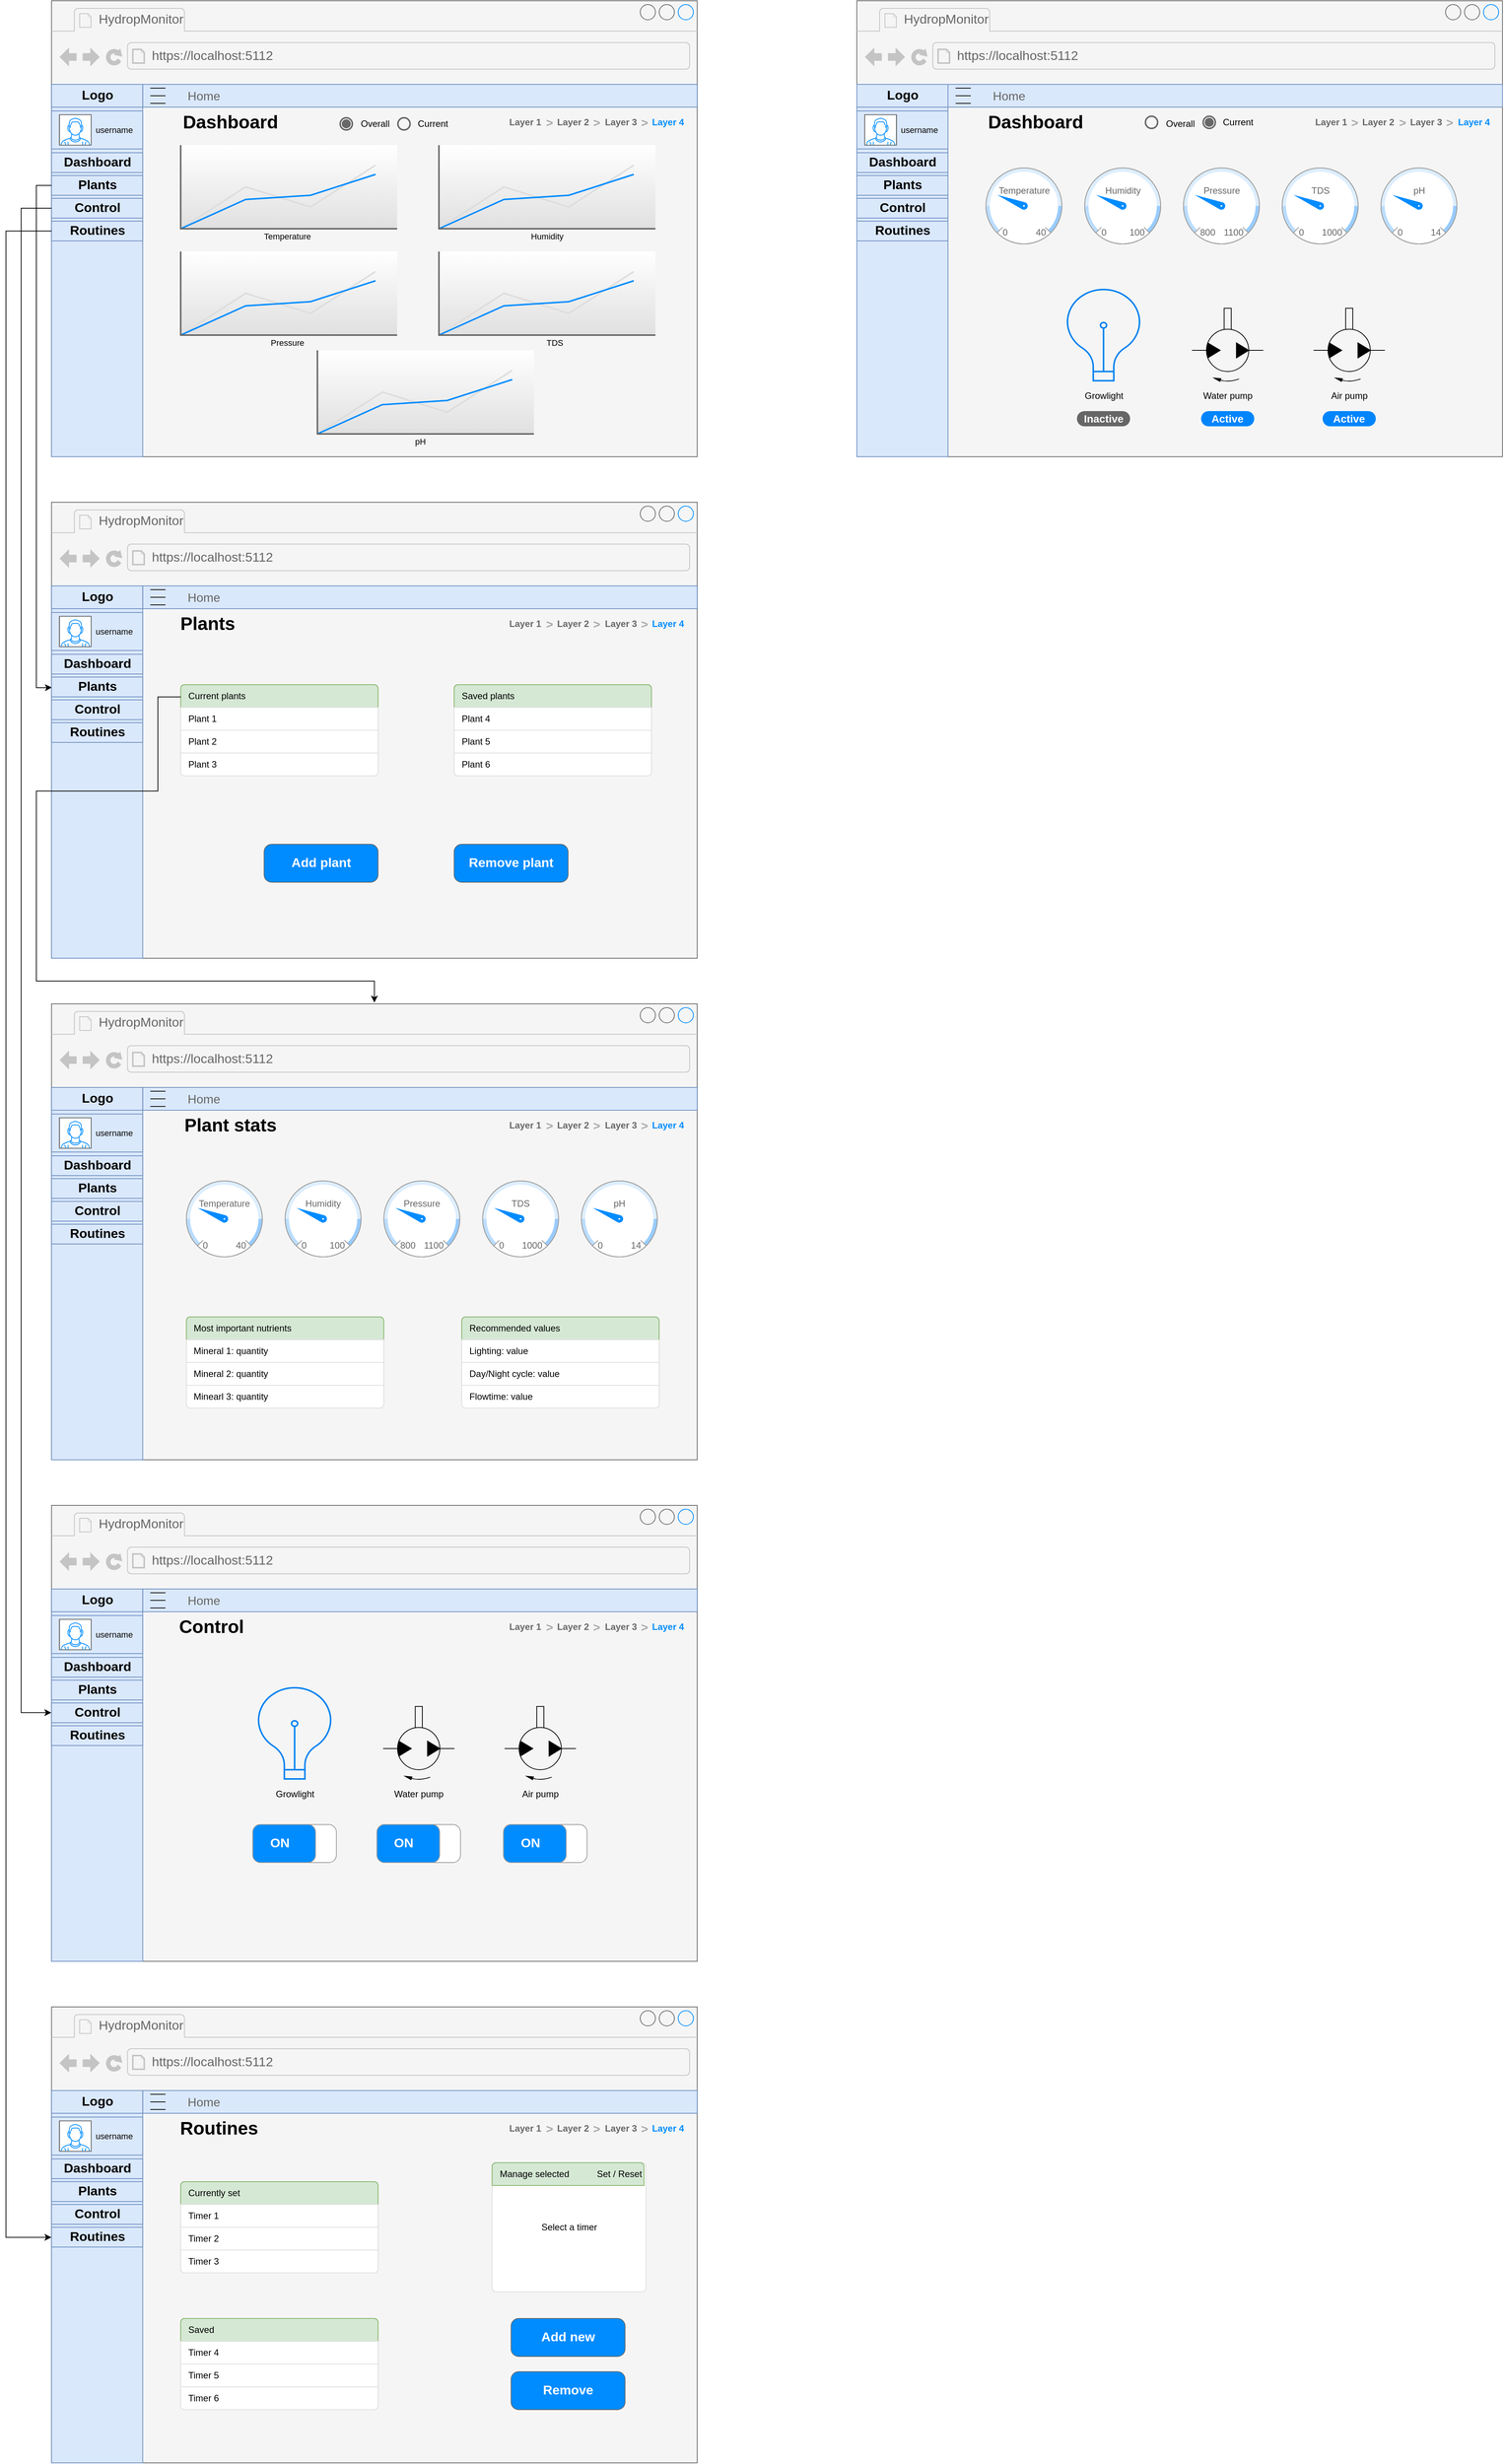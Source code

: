 <mxfile>
    <diagram id="olq2KsDwaB0JdybVpQtt" name="Page-1">
        <mxGraphModel dx="2391" dy="484" grid="1" gridSize="10" guides="1" tooltips="1" connect="1" arrows="1" fold="1" page="1" pageScale="1" pageWidth="850" pageHeight="1100" math="0" shadow="0">
            <root>
                <mxCell id="0"/>
                <mxCell id="1" parent="0"/>
                <mxCell id="3" value="" style="strokeWidth=1;shadow=0;dashed=0;align=center;html=1;shape=mxgraph.mockup.containers.browserWindow;rSize=0;strokeColor=#666666;strokeColor2=#008cff;strokeColor3=#c4c4c4;mainText=,;recursiveResize=0;perimeterSpacing=3;fillColor=#f5f5f5;fontColor=#333333;" parent="1" vertex="1">
                    <mxGeometry x="-340.14" width="850" height="600" as="geometry"/>
                </mxCell>
                <mxCell id="4" value="HydropMonitor" style="strokeWidth=1;shadow=0;dashed=0;align=center;html=1;shape=mxgraph.mockup.containers.anchor;fontSize=17;fontColor=#666666;align=left;" parent="3" vertex="1">
                    <mxGeometry x="60" y="12" width="110" height="26" as="geometry"/>
                </mxCell>
                <mxCell id="5" value="https://localhost:5112" style="strokeWidth=1;shadow=0;dashed=0;align=center;html=1;shape=mxgraph.mockup.containers.anchor;rSize=0;fontSize=17;fontColor=#666666;align=left;" parent="3" vertex="1">
                    <mxGeometry x="130" y="60" width="250" height="26" as="geometry"/>
                </mxCell>
                <mxCell id="39" value="Dashboard" style="text;strokeColor=none;fillColor=none;html=1;fontSize=24;fontStyle=1;verticalAlign=middle;align=center;" parent="3" vertex="1">
                    <mxGeometry x="120" y="140" width="230" height="40" as="geometry"/>
                </mxCell>
                <mxCell id="44" value="Pressure" style="text;html=1;align=center;verticalAlign=middle;resizable=0;points=[];autosize=1;strokeColor=none;fillColor=none;fontSize=11;" parent="3" vertex="1">
                    <mxGeometry x="280" y="440" width="60" height="20" as="geometry"/>
                </mxCell>
                <mxCell id="40" value="Temperature" style="text;html=1;align=center;verticalAlign=middle;resizable=0;points=[];autosize=1;strokeColor=none;fillColor=none;fontSize=11;" parent="3" vertex="1">
                    <mxGeometry x="270" y="300" width="80" height="20" as="geometry"/>
                </mxCell>
                <mxCell id="70" value="" style="rounded=0;whiteSpace=wrap;html=1;fontSize=16;strokeColor=#6c8ebf;strokeWidth=1;fillColor=#dae8fc;gradientDirection=south;" parent="3" vertex="1">
                    <mxGeometry x="120" y="110" width="730" height="30" as="geometry"/>
                </mxCell>
                <mxCell id="109" value="" style="strokeWidth=1;shadow=0;dashed=0;align=center;html=1;shape=mxgraph.mockup.containers.rrect;rSize=0;strokeColor=#6c8ebf;fillColor=#dae8fc;" parent="3" vertex="1">
                    <mxGeometry y="110" width="120" height="490" as="geometry"/>
                </mxCell>
                <mxCell id="110" value="Logo" style="strokeColor=#6c8ebf;fillColor=#dae8fc;strokeWidth=1;shadow=0;dashed=0;align=center;html=1;shape=mxgraph.mockup.containers.rrect;rSize=0;fontSize=17;fontStyle=1;resizeWidth=1;" parent="109" vertex="1">
                    <mxGeometry width="120" height="30" relative="1" as="geometry"/>
                </mxCell>
                <mxCell id="111" value="" style="strokeColor=#6c8ebf;fillColor=#dae8fc;strokeWidth=1;shadow=0;dashed=0;align=center;html=1;shape=mxgraph.mockup.containers.rrect;rSize=0;fontSize=17;fontStyle=1;resizeWidth=1;" parent="109" vertex="1">
                    <mxGeometry width="120" height="50" relative="1" as="geometry">
                        <mxPoint y="35" as="offset"/>
                    </mxGeometry>
                </mxCell>
                <mxCell id="112" value="Control" style="strokeColor=#6c8ebf;fillColor=#dae8fc;strokeWidth=1;shadow=0;dashed=0;align=center;html=1;shape=mxgraph.mockup.containers.rrect;rSize=0;fontSize=17;fontStyle=1;resizeWidth=1;" parent="109" vertex="1">
                    <mxGeometry y="1" width="120" height="26" relative="1" as="geometry">
                        <mxPoint y="-340" as="offset"/>
                    </mxGeometry>
                </mxCell>
                <mxCell id="113" value="" style="verticalLabelPosition=bottom;shadow=0;dashed=0;align=center;html=1;verticalAlign=top;strokeWidth=1;shape=mxgraph.mockup.containers.userMale;strokeColor=#666666;strokeColor2=#008cff;" parent="109" vertex="1">
                    <mxGeometry x="10.435" y="40" width="41.739" height="40" as="geometry"/>
                </mxCell>
                <mxCell id="114" value="username" style="text;html=1;align=center;verticalAlign=middle;resizable=0;points=[];autosize=1;strokeColor=none;fillColor=none;fontSize=11;" parent="109" vertex="1">
                    <mxGeometry x="52.174" y="50" width="60" height="20" as="geometry"/>
                </mxCell>
                <mxCell id="115" value="Plants" style="strokeColor=#6c8ebf;fillColor=#dae8fc;strokeWidth=1;shadow=0;dashed=0;align=center;html=1;shape=mxgraph.mockup.containers.rrect;rSize=0;fontSize=17;fontStyle=1;resizeWidth=1;" parent="109" vertex="1">
                    <mxGeometry y="120" width="120" height="26" as="geometry"/>
                </mxCell>
                <mxCell id="116" value="Routines" style="strokeColor=#6c8ebf;fillColor=#dae8fc;strokeWidth=1;shadow=0;dashed=0;align=center;html=1;shape=mxgraph.mockup.containers.rrect;rSize=0;fontSize=17;fontStyle=1;resizeWidth=1;" parent="109" vertex="1">
                    <mxGeometry y="180" width="120" height="26" as="geometry"/>
                </mxCell>
                <mxCell id="117" value="Dashboard" style="strokeColor=#6c8ebf;fillColor=#dae8fc;strokeWidth=1;shadow=0;dashed=0;align=center;html=1;shape=mxgraph.mockup.containers.rrect;rSize=0;fontSize=17;fontStyle=1;resizeWidth=1;" parent="109" vertex="1">
                    <mxGeometry y="90" width="120" height="26" as="geometry"/>
                </mxCell>
                <mxCell id="118" value="Home" style="text;html=1;align=center;verticalAlign=middle;resizable=0;points=[];autosize=1;strokeColor=none;fillColor=none;fontSize=16;fontColor=#666666;" parent="3" vertex="1">
                    <mxGeometry x="170" y="115" width="60" height="20" as="geometry"/>
                </mxCell>
                <mxCell id="122" value="" style="group" parent="3" vertex="1" connectable="0">
                    <mxGeometry x="130" y="115" width="20" height="20" as="geometry"/>
                </mxCell>
                <mxCell id="119" value="" style="endArrow=none;html=1;rounded=0;fontSize=16;fontColor=#666666;" parent="122" edge="1">
                    <mxGeometry width="50" height="50" relative="1" as="geometry">
                        <mxPoint y="10" as="sourcePoint"/>
                        <mxPoint x="20" y="10" as="targetPoint"/>
                    </mxGeometry>
                </mxCell>
                <mxCell id="120" value="" style="endArrow=none;html=1;rounded=0;fontSize=16;fontColor=#666666;" parent="122" edge="1">
                    <mxGeometry width="50" height="50" relative="1" as="geometry">
                        <mxPoint as="sourcePoint"/>
                        <mxPoint x="20" as="targetPoint"/>
                    </mxGeometry>
                </mxCell>
                <mxCell id="121" value="" style="endArrow=none;html=1;rounded=0;fontSize=16;fontColor=#666666;" parent="122" edge="1">
                    <mxGeometry width="50" height="50" relative="1" as="geometry">
                        <mxPoint y="20" as="sourcePoint"/>
                        <mxPoint x="20" y="20" as="targetPoint"/>
                    </mxGeometry>
                </mxCell>
                <mxCell id="61" value="" style="group" parent="3" vertex="1" connectable="0">
                    <mxGeometry x="600" y="150" width="235" height="20" as="geometry"/>
                </mxCell>
                <mxCell id="54" value="Layer 1" style="strokeWidth=1;shadow=0;dashed=0;align=center;html=1;shape=mxgraph.mockup.navigation.anchor;fontSize=12;fontColor=#666666;fontStyle=1;fillColor=default;gradientColor=#E0E0E0;gradientDirection=south;" parent="61" vertex="1">
                    <mxGeometry width="47" height="20" as="geometry"/>
                </mxCell>
                <mxCell id="55" value="&amp;gt;" style="strokeWidth=1;shadow=0;dashed=0;align=center;html=1;shape=mxgraph.mockup.navigation.anchor;fontSize=16;fontColor=#aaaaaa;fontStyle=1;fillColor=default;gradientColor=#E0E0E0;gradientDirection=south;" parent="61" vertex="1">
                    <mxGeometry x="47" width="15.667" height="20" as="geometry"/>
                </mxCell>
                <mxCell id="56" value="Layer 2" style="strokeWidth=1;shadow=0;dashed=0;align=center;html=1;shape=mxgraph.mockup.navigation.anchor;fontSize=12;fontColor=#666666;fontStyle=1;fillColor=default;gradientColor=#E0E0E0;gradientDirection=south;" parent="61" vertex="1">
                    <mxGeometry x="62.667" width="47" height="20" as="geometry"/>
                </mxCell>
                <mxCell id="57" value="&amp;gt;" style="strokeWidth=1;shadow=0;dashed=0;align=center;html=1;shape=mxgraph.mockup.navigation.anchor;fontSize=16;fontColor=#aaaaaa;fontStyle=1;fillColor=default;gradientColor=#E0E0E0;gradientDirection=south;" parent="61" vertex="1">
                    <mxGeometry x="109.667" width="15.667" height="20" as="geometry"/>
                </mxCell>
                <mxCell id="58" value="Layer 3" style="strokeWidth=1;shadow=0;dashed=0;align=center;html=1;shape=mxgraph.mockup.navigation.anchor;fontSize=12;fontColor=#666666;fontStyle=1;fillColor=default;gradientColor=#E0E0E0;gradientDirection=south;" parent="61" vertex="1">
                    <mxGeometry x="125.333" width="47" height="20" as="geometry"/>
                </mxCell>
                <mxCell id="59" value="&amp;gt;" style="strokeWidth=1;shadow=0;dashed=0;align=center;html=1;shape=mxgraph.mockup.navigation.anchor;fontSize=16;fontColor=#aaaaaa;fontStyle=1;fillColor=default;gradientColor=#E0E0E0;gradientDirection=south;" parent="61" vertex="1">
                    <mxGeometry x="172.333" width="15.667" height="20" as="geometry"/>
                </mxCell>
                <mxCell id="60" value="Layer 4" style="strokeWidth=1;shadow=0;dashed=0;align=center;html=1;shape=mxgraph.mockup.navigation.anchor;fontSize=12;fontColor=#008cff;fontStyle=1;fillColor=default;gradientColor=#E0E0E0;gradientDirection=south;" parent="61" vertex="1">
                    <mxGeometry x="188" width="47" height="20" as="geometry"/>
                </mxCell>
                <mxCell id="135" value="" style="verticalLabelPosition=bottom;shadow=0;dashed=0;align=center;html=1;verticalAlign=top;strokeWidth=1;shape=mxgraph.mockup.graphics.lineChart;strokeColor=none;strokeColor2=#666666;strokeColor3=#008cff;strokeColor4=#dddddd;fontSize=11;fillColor=default;perimeterSpacing=12;gradientColor=#E0E0E0;gradientDirection=south;" parent="3" vertex="1">
                    <mxGeometry x="510" y="190" width="285" height="110" as="geometry"/>
                </mxCell>
                <mxCell id="138" value="Humidity" style="text;html=1;align=center;verticalAlign=middle;resizable=0;points=[];autosize=1;strokeColor=none;fillColor=none;fontSize=11;" parent="3" vertex="1">
                    <mxGeometry x="622.5" y="300" width="60" height="20" as="geometry"/>
                </mxCell>
                <mxCell id="139" value="TDS" style="text;html=1;align=center;verticalAlign=middle;resizable=0;points=[];autosize=1;strokeColor=none;fillColor=none;fontSize=11;" parent="3" vertex="1">
                    <mxGeometry x="642.5" y="440" width="40" height="20" as="geometry"/>
                </mxCell>
                <mxCell id="140" value="pH" style="text;html=1;align=center;verticalAlign=middle;resizable=0;points=[];autosize=1;strokeColor=none;fillColor=none;fontSize=11;" parent="3" vertex="1">
                    <mxGeometry x="470" y="570" width="30" height="20" as="geometry"/>
                </mxCell>
                <mxCell id="142" value="" style="verticalLabelPosition=bottom;shadow=0;dashed=0;align=center;html=1;verticalAlign=top;strokeWidth=1;shape=mxgraph.mockup.graphics.lineChart;strokeColor=none;strokeColor2=#666666;strokeColor3=#008cff;strokeColor4=#dddddd;fontSize=11;fillColor=default;perimeterSpacing=12;gradientColor=#E0E0E0;gradientDirection=south;" parent="3" vertex="1">
                    <mxGeometry x="170" y="190" width="285" height="110" as="geometry"/>
                </mxCell>
                <mxCell id="143" value="" style="verticalLabelPosition=bottom;shadow=0;dashed=0;align=center;html=1;verticalAlign=top;strokeWidth=1;shape=mxgraph.mockup.graphics.lineChart;strokeColor=none;strokeColor2=#666666;strokeColor3=#008cff;strokeColor4=#dddddd;fontSize=11;fillColor=default;perimeterSpacing=12;gradientColor=#E0E0E0;gradientDirection=south;" parent="3" vertex="1">
                    <mxGeometry x="170" y="330" width="285" height="110" as="geometry"/>
                </mxCell>
                <mxCell id="144" value="" style="verticalLabelPosition=bottom;shadow=0;dashed=0;align=center;html=1;verticalAlign=top;strokeWidth=1;shape=mxgraph.mockup.graphics.lineChart;strokeColor=none;strokeColor2=#666666;strokeColor3=#008cff;strokeColor4=#dddddd;fontSize=11;fillColor=default;perimeterSpacing=12;gradientColor=#E0E0E0;gradientDirection=south;" parent="3" vertex="1">
                    <mxGeometry x="510" y="330" width="285" height="110" as="geometry"/>
                </mxCell>
                <mxCell id="145" value="" style="verticalLabelPosition=bottom;shadow=0;dashed=0;align=center;html=1;verticalAlign=top;strokeWidth=1;shape=mxgraph.mockup.graphics.lineChart;strokeColor=none;strokeColor2=#666666;strokeColor3=#008cff;strokeColor4=#dddddd;fontSize=11;fillColor=default;perimeterSpacing=12;gradientColor=#E0E0E0;gradientDirection=south;" parent="3" vertex="1">
                    <mxGeometry x="350" y="460" width="285" height="110" as="geometry"/>
                </mxCell>
                <mxCell id="419" value="" style="dashed=0;labelPosition=right;align=left;shape=mxgraph.gmdl.radiobutton;strokeColor=#676767;fillColor=#676767;strokeWidth=2;aspect=fixed;sketch=0;" parent="3" vertex="1">
                    <mxGeometry x="380" y="154" width="16" height="16" as="geometry"/>
                </mxCell>
                <mxCell id="421" value="Overall" style="text;html=1;strokeColor=none;fillColor=none;align=center;verticalAlign=middle;whiteSpace=wrap;rounded=0;" parent="3" vertex="1">
                    <mxGeometry x="396" y="147" width="60" height="30" as="geometry"/>
                </mxCell>
                <mxCell id="422" value="" style="dashed=0;labelPosition=right;align=left;shape=mxgraph.gmdl.radiobutton;strokeColor=#666666;fillColor=none;strokeWidth=2;aspect=fixed;sketch=0;" parent="3" vertex="1">
                    <mxGeometry x="456" y="154" width="16" height="16" as="geometry"/>
                </mxCell>
                <mxCell id="420" value="Current" style="text;html=1;strokeColor=none;fillColor=none;align=center;verticalAlign=middle;whiteSpace=wrap;rounded=0;" parent="3" vertex="1">
                    <mxGeometry x="472" y="147" width="60" height="30" as="geometry"/>
                </mxCell>
                <mxCell id="146" value="" style="strokeWidth=1;shadow=0;dashed=0;align=center;html=1;shape=mxgraph.mockup.containers.browserWindow;rSize=0;strokeColor=#666666;strokeColor2=#008cff;strokeColor3=#c4c4c4;mainText=,;recursiveResize=0;perimeterSpacing=3;fillColor=#f5f5f5;fontColor=#333333;" parent="1" vertex="1">
                    <mxGeometry x="-340.14" y="1320" width="850" height="600" as="geometry"/>
                </mxCell>
                <mxCell id="147" value="HydropMonitor" style="strokeWidth=1;shadow=0;dashed=0;align=center;html=1;shape=mxgraph.mockup.containers.anchor;fontSize=17;fontColor=#666666;align=left;" parent="146" vertex="1">
                    <mxGeometry x="60" y="12" width="110" height="26" as="geometry"/>
                </mxCell>
                <mxCell id="148" value="https://localhost:5112" style="strokeWidth=1;shadow=0;dashed=0;align=center;html=1;shape=mxgraph.mockup.containers.anchor;rSize=0;fontSize=17;fontColor=#666666;align=left;" parent="146" vertex="1">
                    <mxGeometry x="130" y="60" width="250" height="26" as="geometry"/>
                </mxCell>
                <mxCell id="149" value="Plant stats" style="text;strokeColor=none;fillColor=none;html=1;fontSize=24;fontStyle=1;verticalAlign=middle;align=center;" parent="146" vertex="1">
                    <mxGeometry x="120" y="140" width="230" height="40" as="geometry"/>
                </mxCell>
                <mxCell id="152" value="" style="rounded=0;whiteSpace=wrap;html=1;fontSize=16;strokeColor=#6c8ebf;strokeWidth=1;fillColor=#dae8fc;gradientDirection=south;" parent="146" vertex="1">
                    <mxGeometry x="120" y="110" width="730" height="30" as="geometry"/>
                </mxCell>
                <mxCell id="153" value="" style="strokeWidth=1;shadow=0;dashed=0;align=center;html=1;shape=mxgraph.mockup.containers.rrect;rSize=0;strokeColor=#6c8ebf;fillColor=#dae8fc;" parent="146" vertex="1">
                    <mxGeometry y="110" width="120" height="490" as="geometry"/>
                </mxCell>
                <mxCell id="154" value="Logo" style="strokeColor=#6c8ebf;fillColor=#dae8fc;strokeWidth=1;shadow=0;dashed=0;align=center;html=1;shape=mxgraph.mockup.containers.rrect;rSize=0;fontSize=17;fontStyle=1;resizeWidth=1;" parent="153" vertex="1">
                    <mxGeometry width="120" height="30" relative="1" as="geometry"/>
                </mxCell>
                <mxCell id="155" value="" style="strokeColor=#6c8ebf;fillColor=#dae8fc;strokeWidth=1;shadow=0;dashed=0;align=center;html=1;shape=mxgraph.mockup.containers.rrect;rSize=0;fontSize=17;fontStyle=1;resizeWidth=1;" parent="153" vertex="1">
                    <mxGeometry width="120" height="50" relative="1" as="geometry">
                        <mxPoint y="35" as="offset"/>
                    </mxGeometry>
                </mxCell>
                <mxCell id="156" value="Control" style="strokeColor=#6c8ebf;fillColor=#dae8fc;strokeWidth=1;shadow=0;dashed=0;align=center;html=1;shape=mxgraph.mockup.containers.rrect;rSize=0;fontSize=17;fontStyle=1;resizeWidth=1;" parent="153" vertex="1">
                    <mxGeometry y="1" width="120" height="26" relative="1" as="geometry">
                        <mxPoint y="-340" as="offset"/>
                    </mxGeometry>
                </mxCell>
                <mxCell id="157" value="" style="verticalLabelPosition=bottom;shadow=0;dashed=0;align=center;html=1;verticalAlign=top;strokeWidth=1;shape=mxgraph.mockup.containers.userMale;strokeColor=#666666;strokeColor2=#008cff;" parent="153" vertex="1">
                    <mxGeometry x="10.435" y="40" width="41.739" height="40" as="geometry"/>
                </mxCell>
                <mxCell id="158" value="username" style="text;html=1;align=center;verticalAlign=middle;resizable=0;points=[];autosize=1;strokeColor=none;fillColor=none;fontSize=11;" parent="153" vertex="1">
                    <mxGeometry x="52.174" y="50" width="60" height="20" as="geometry"/>
                </mxCell>
                <mxCell id="159" value="Plants" style="strokeColor=#6c8ebf;fillColor=#dae8fc;strokeWidth=1;shadow=0;dashed=0;align=center;html=1;shape=mxgraph.mockup.containers.rrect;rSize=0;fontSize=17;fontStyle=1;resizeWidth=1;" parent="153" vertex="1">
                    <mxGeometry y="120" width="120" height="26" as="geometry"/>
                </mxCell>
                <mxCell id="160" value="Routines" style="strokeColor=#6c8ebf;fillColor=#dae8fc;strokeWidth=1;shadow=0;dashed=0;align=center;html=1;shape=mxgraph.mockup.containers.rrect;rSize=0;fontSize=17;fontStyle=1;resizeWidth=1;" parent="153" vertex="1">
                    <mxGeometry y="180" width="120" height="26" as="geometry"/>
                </mxCell>
                <mxCell id="161" value="Dashboard" style="strokeColor=#6c8ebf;fillColor=#dae8fc;strokeWidth=1;shadow=0;dashed=0;align=center;html=1;shape=mxgraph.mockup.containers.rrect;rSize=0;fontSize=17;fontStyle=1;resizeWidth=1;" parent="153" vertex="1">
                    <mxGeometry y="90" width="120" height="26" as="geometry"/>
                </mxCell>
                <mxCell id="162" value="Home" style="text;html=1;align=center;verticalAlign=middle;resizable=0;points=[];autosize=1;strokeColor=none;fillColor=none;fontSize=16;fontColor=#666666;" parent="146" vertex="1">
                    <mxGeometry x="170" y="115" width="60" height="20" as="geometry"/>
                </mxCell>
                <mxCell id="163" value="" style="group" parent="146" vertex="1" connectable="0">
                    <mxGeometry x="130" y="115" width="20" height="20" as="geometry"/>
                </mxCell>
                <mxCell id="164" value="" style="endArrow=none;html=1;rounded=0;fontSize=16;fontColor=#666666;" parent="163" edge="1">
                    <mxGeometry width="50" height="50" relative="1" as="geometry">
                        <mxPoint y="10" as="sourcePoint"/>
                        <mxPoint x="20" y="10" as="targetPoint"/>
                    </mxGeometry>
                </mxCell>
                <mxCell id="165" value="" style="endArrow=none;html=1;rounded=0;fontSize=16;fontColor=#666666;" parent="163" edge="1">
                    <mxGeometry width="50" height="50" relative="1" as="geometry">
                        <mxPoint as="sourcePoint"/>
                        <mxPoint x="20" as="targetPoint"/>
                    </mxGeometry>
                </mxCell>
                <mxCell id="166" value="" style="endArrow=none;html=1;rounded=0;fontSize=16;fontColor=#666666;" parent="163" edge="1">
                    <mxGeometry width="50" height="50" relative="1" as="geometry">
                        <mxPoint y="20" as="sourcePoint"/>
                        <mxPoint x="20" y="20" as="targetPoint"/>
                    </mxGeometry>
                </mxCell>
                <mxCell id="167" value="" style="group" parent="146" vertex="1" connectable="0">
                    <mxGeometry x="600" y="150" width="235" height="20" as="geometry"/>
                </mxCell>
                <mxCell id="168" value="Layer 1" style="strokeWidth=1;shadow=0;dashed=0;align=center;html=1;shape=mxgraph.mockup.navigation.anchor;fontSize=12;fontColor=#666666;fontStyle=1;fillColor=default;gradientColor=#E0E0E0;gradientDirection=south;" parent="167" vertex="1">
                    <mxGeometry width="47" height="20" as="geometry"/>
                </mxCell>
                <mxCell id="169" value="&amp;gt;" style="strokeWidth=1;shadow=0;dashed=0;align=center;html=1;shape=mxgraph.mockup.navigation.anchor;fontSize=16;fontColor=#aaaaaa;fontStyle=1;fillColor=default;gradientColor=#E0E0E0;gradientDirection=south;" parent="167" vertex="1">
                    <mxGeometry x="47" width="15.667" height="20" as="geometry"/>
                </mxCell>
                <mxCell id="170" value="Layer 2" style="strokeWidth=1;shadow=0;dashed=0;align=center;html=1;shape=mxgraph.mockup.navigation.anchor;fontSize=12;fontColor=#666666;fontStyle=1;fillColor=default;gradientColor=#E0E0E0;gradientDirection=south;" parent="167" vertex="1">
                    <mxGeometry x="62.667" width="47" height="20" as="geometry"/>
                </mxCell>
                <mxCell id="171" value="&amp;gt;" style="strokeWidth=1;shadow=0;dashed=0;align=center;html=1;shape=mxgraph.mockup.navigation.anchor;fontSize=16;fontColor=#aaaaaa;fontStyle=1;fillColor=default;gradientColor=#E0E0E0;gradientDirection=south;" parent="167" vertex="1">
                    <mxGeometry x="109.667" width="15.667" height="20" as="geometry"/>
                </mxCell>
                <mxCell id="172" value="Layer 3" style="strokeWidth=1;shadow=0;dashed=0;align=center;html=1;shape=mxgraph.mockup.navigation.anchor;fontSize=12;fontColor=#666666;fontStyle=1;fillColor=default;gradientColor=#E0E0E0;gradientDirection=south;" parent="167" vertex="1">
                    <mxGeometry x="125.333" width="47" height="20" as="geometry"/>
                </mxCell>
                <mxCell id="173" value="&amp;gt;" style="strokeWidth=1;shadow=0;dashed=0;align=center;html=1;shape=mxgraph.mockup.navigation.anchor;fontSize=16;fontColor=#aaaaaa;fontStyle=1;fillColor=default;gradientColor=#E0E0E0;gradientDirection=south;" parent="167" vertex="1">
                    <mxGeometry x="172.333" width="15.667" height="20" as="geometry"/>
                </mxCell>
                <mxCell id="174" value="Layer 4" style="strokeWidth=1;shadow=0;dashed=0;align=center;html=1;shape=mxgraph.mockup.navigation.anchor;fontSize=12;fontColor=#008cff;fontStyle=1;fillColor=default;gradientColor=#E0E0E0;gradientDirection=south;" parent="167" vertex="1">
                    <mxGeometry x="188" width="47" height="20" as="geometry"/>
                </mxCell>
                <mxCell id="184" value="" style="verticalLabelPosition=bottom;shadow=0;dashed=0;align=center;html=1;verticalAlign=top;strokeWidth=1;shape=mxgraph.mockup.graphics.gauge;fillColor=#ffffff;strokeColor=#999999;gaugePos=25;scaleColors=#bbddff,#ddeeff,#99ccff;gaugeLabels=,,;needleColor=#008cff;" parent="146" vertex="1">
                    <mxGeometry x="177.5" y="233" width="100" height="100" as="geometry"/>
                </mxCell>
                <mxCell id="185" value="Temperature" style="strokeWidth=1;shadow=0;dashed=0;align=center;html=1;shape=mxgraph.mockup.graphics.anchor;fontColor=#666666;fillColor=none;" parent="184" vertex="1">
                    <mxGeometry x="25" y="20" width="50" height="20" as="geometry"/>
                </mxCell>
                <mxCell id="186" value="0" style="strokeWidth=1;shadow=0;dashed=0;align=center;html=1;shape=mxgraph.mockup.graphics.anchor;align=left;fontColor=#666666;fillColor=none;" parent="184" vertex="1">
                    <mxGeometry x="20" y="75" width="50" height="20" as="geometry"/>
                </mxCell>
                <mxCell id="187" value="40" style="strokeWidth=1;shadow=0;dashed=0;align=center;html=1;shape=mxgraph.mockup.graphics.anchor;align=right;fontColor=#666666;fillColor=none;" parent="184" vertex="1">
                    <mxGeometry x="30" y="75" width="50" height="20" as="geometry"/>
                </mxCell>
                <mxCell id="192" value="" style="verticalLabelPosition=bottom;shadow=0;dashed=0;align=center;html=1;verticalAlign=top;strokeWidth=1;shape=mxgraph.mockup.graphics.gauge;fillColor=#ffffff;strokeColor=#999999;gaugePos=25;scaleColors=#bbddff,#ddeeff,#99ccff;gaugeLabels=,,;needleColor=#008cff;" parent="146" vertex="1">
                    <mxGeometry x="437.5" y="233" width="100" height="100" as="geometry"/>
                </mxCell>
                <mxCell id="193" value="Pressure" style="strokeWidth=1;shadow=0;dashed=0;align=center;html=1;shape=mxgraph.mockup.graphics.anchor;fontColor=#666666;fillColor=none;" parent="192" vertex="1">
                    <mxGeometry x="25" y="20" width="50" height="20" as="geometry"/>
                </mxCell>
                <mxCell id="194" value="800" style="strokeWidth=1;shadow=0;dashed=0;align=center;html=1;shape=mxgraph.mockup.graphics.anchor;align=left;fontColor=#666666;fillColor=none;" parent="192" vertex="1">
                    <mxGeometry x="20" y="75" width="50" height="20" as="geometry"/>
                </mxCell>
                <mxCell id="195" value="1100" style="strokeWidth=1;shadow=0;dashed=0;align=center;html=1;shape=mxgraph.mockup.graphics.anchor;align=right;fontColor=#666666;fillColor=none;" parent="192" vertex="1">
                    <mxGeometry x="30" y="75" width="50" height="20" as="geometry"/>
                </mxCell>
                <mxCell id="188" value="" style="verticalLabelPosition=bottom;shadow=0;dashed=0;align=center;html=1;verticalAlign=top;strokeWidth=1;shape=mxgraph.mockup.graphics.gauge;fillColor=#ffffff;strokeColor=#999999;gaugePos=25;scaleColors=#bbddff,#ddeeff,#99ccff;gaugeLabels=,,;needleColor=#008cff;" parent="146" vertex="1">
                    <mxGeometry x="307.5" y="233" width="100" height="100" as="geometry"/>
                </mxCell>
                <mxCell id="189" value="Humidity" style="strokeWidth=1;shadow=0;dashed=0;align=center;html=1;shape=mxgraph.mockup.graphics.anchor;fontColor=#666666;fillColor=none;" parent="188" vertex="1">
                    <mxGeometry x="25" y="20" width="50" height="20" as="geometry"/>
                </mxCell>
                <mxCell id="190" value="0" style="strokeWidth=1;shadow=0;dashed=0;align=center;html=1;shape=mxgraph.mockup.graphics.anchor;align=left;fontColor=#666666;fillColor=none;" parent="188" vertex="1">
                    <mxGeometry x="20" y="75" width="50" height="20" as="geometry"/>
                </mxCell>
                <mxCell id="191" value="100" style="strokeWidth=1;shadow=0;dashed=0;align=center;html=1;shape=mxgraph.mockup.graphics.anchor;align=right;fontColor=#666666;fillColor=none;" parent="188" vertex="1">
                    <mxGeometry x="30" y="75" width="50" height="20" as="geometry"/>
                </mxCell>
                <mxCell id="200" value="" style="verticalLabelPosition=bottom;shadow=0;dashed=0;align=center;html=1;verticalAlign=top;strokeWidth=1;shape=mxgraph.mockup.graphics.gauge;fillColor=#ffffff;strokeColor=#999999;gaugePos=25;scaleColors=#bbddff,#ddeeff,#99ccff;gaugeLabels=,,;needleColor=#008cff;" parent="146" vertex="1">
                    <mxGeometry x="567.5" y="233" width="100" height="100" as="geometry"/>
                </mxCell>
                <mxCell id="201" value="TDS" style="strokeWidth=1;shadow=0;dashed=0;align=center;html=1;shape=mxgraph.mockup.graphics.anchor;fontColor=#666666;fillColor=none;" parent="200" vertex="1">
                    <mxGeometry x="25" y="20" width="50" height="20" as="geometry"/>
                </mxCell>
                <mxCell id="202" value="0" style="strokeWidth=1;shadow=0;dashed=0;align=center;html=1;shape=mxgraph.mockup.graphics.anchor;align=left;fontColor=#666666;fillColor=none;" parent="200" vertex="1">
                    <mxGeometry x="20" y="75" width="50" height="20" as="geometry"/>
                </mxCell>
                <mxCell id="203" value="1000" style="strokeWidth=1;shadow=0;dashed=0;align=center;html=1;shape=mxgraph.mockup.graphics.anchor;align=right;fontColor=#666666;fillColor=none;" parent="200" vertex="1">
                    <mxGeometry x="30" y="75" width="50" height="20" as="geometry"/>
                </mxCell>
                <mxCell id="196" value="" style="verticalLabelPosition=bottom;shadow=0;dashed=0;align=center;html=1;verticalAlign=top;strokeWidth=1;shape=mxgraph.mockup.graphics.gauge;fillColor=#ffffff;strokeColor=#999999;gaugePos=25;scaleColors=#bbddff,#ddeeff,#99ccff;gaugeLabels=,,;needleColor=#008cff;" parent="146" vertex="1">
                    <mxGeometry x="697.5" y="233" width="100" height="100" as="geometry"/>
                </mxCell>
                <mxCell id="197" value="pH" style="strokeWidth=1;shadow=0;dashed=0;align=center;html=1;shape=mxgraph.mockup.graphics.anchor;fontColor=#666666;fillColor=none;" parent="196" vertex="1">
                    <mxGeometry x="25" y="20" width="50" height="20" as="geometry"/>
                </mxCell>
                <mxCell id="198" value="0" style="strokeWidth=1;shadow=0;dashed=0;align=center;html=1;shape=mxgraph.mockup.graphics.anchor;align=left;fontColor=#666666;fillColor=none;" parent="196" vertex="1">
                    <mxGeometry x="20" y="75" width="50" height="20" as="geometry"/>
                </mxCell>
                <mxCell id="199" value="14" style="strokeWidth=1;shadow=0;dashed=0;align=center;html=1;shape=mxgraph.mockup.graphics.anchor;align=right;fontColor=#666666;fillColor=none;" parent="196" vertex="1">
                    <mxGeometry x="30" y="75" width="50" height="20" as="geometry"/>
                </mxCell>
                <mxCell id="371" value="" style="html=1;shadow=0;dashed=0;shape=mxgraph.bootstrap.rrect;rSize=5;strokeColor=#DFDFDF;html=1;whiteSpace=wrap;fillColor=#FFFFFF;fontColor=#000000;" parent="146" vertex="1">
                    <mxGeometry x="177.5" y="412" width="259.842" height="120" as="geometry"/>
                </mxCell>
                <mxCell id="372" value="&lt;span style=&quot;text-align: center&quot;&gt;Most important nutrients&lt;/span&gt;" style="html=1;shadow=0;dashed=0;shape=mxgraph.bootstrap.topButton;strokeColor=#82b366;fillColor=#d5e8d4;rSize=5;perimeter=none;whiteSpace=wrap;resizeWidth=1;align=left;spacing=10;" parent="371" vertex="1">
                    <mxGeometry width="259.842" height="30" relative="1" as="geometry"/>
                </mxCell>
                <mxCell id="373" value="&lt;span&gt;Mineral 1: quantity&lt;/span&gt;" style="strokeColor=inherit;fillColor=inherit;gradientColor=inherit;fontColor=inherit;html=1;shadow=0;dashed=0;perimeter=none;whiteSpace=wrap;resizeWidth=1;align=left;spacing=10;" parent="371" vertex="1">
                    <mxGeometry width="259.842" height="30" relative="1" as="geometry">
                        <mxPoint y="30" as="offset"/>
                    </mxGeometry>
                </mxCell>
                <mxCell id="374" value="&lt;span&gt;Mineral 2&lt;/span&gt;: quantity" style="strokeColor=inherit;fillColor=inherit;gradientColor=inherit;fontColor=inherit;html=1;shadow=0;dashed=0;perimeter=none;whiteSpace=wrap;resizeWidth=1;align=left;spacing=10;" parent="371" vertex="1">
                    <mxGeometry width="259.842" height="30" relative="1" as="geometry">
                        <mxPoint y="60" as="offset"/>
                    </mxGeometry>
                </mxCell>
                <mxCell id="375" value="&lt;span&gt;Minearl 3&lt;/span&gt;: quantity" style="strokeColor=inherit;fillColor=inherit;gradientColor=inherit;fontColor=inherit;html=1;shadow=0;dashed=0;shape=mxgraph.bootstrap.bottomButton;rSize=5;perimeter=none;whiteSpace=wrap;resizeWidth=1;resizeHeight=0;align=left;spacing=10;" parent="371" vertex="1">
                    <mxGeometry y="1" width="259.842" height="30" relative="1" as="geometry">
                        <mxPoint y="-30" as="offset"/>
                    </mxGeometry>
                </mxCell>
                <mxCell id="376" value="" style="html=1;shadow=0;dashed=0;shape=mxgraph.bootstrap.rrect;rSize=5;strokeColor=#DFDFDF;html=1;whiteSpace=wrap;fillColor=#FFFFFF;fontColor=#000000;" parent="146" vertex="1">
                    <mxGeometry x="540" y="412" width="259.842" height="120" as="geometry"/>
                </mxCell>
                <mxCell id="377" value="&lt;span style=&quot;text-align: center&quot;&gt;Recommended values&lt;/span&gt;" style="html=1;shadow=0;dashed=0;shape=mxgraph.bootstrap.topButton;strokeColor=#82b366;fillColor=#d5e8d4;rSize=5;perimeter=none;whiteSpace=wrap;resizeWidth=1;align=left;spacing=10;" parent="376" vertex="1">
                    <mxGeometry width="259.842" height="30" relative="1" as="geometry"/>
                </mxCell>
                <mxCell id="378" value="&lt;span&gt;Lighting: value&lt;/span&gt;" style="strokeColor=inherit;fillColor=inherit;gradientColor=inherit;fontColor=inherit;html=1;shadow=0;dashed=0;perimeter=none;whiteSpace=wrap;resizeWidth=1;align=left;spacing=10;" parent="376" vertex="1">
                    <mxGeometry width="259.842" height="30" relative="1" as="geometry">
                        <mxPoint y="30" as="offset"/>
                    </mxGeometry>
                </mxCell>
                <mxCell id="379" value="&lt;span&gt;Day/Night cycle: value&lt;/span&gt;" style="strokeColor=inherit;fillColor=inherit;gradientColor=inherit;fontColor=inherit;html=1;shadow=0;dashed=0;perimeter=none;whiteSpace=wrap;resizeWidth=1;align=left;spacing=10;" parent="376" vertex="1">
                    <mxGeometry width="259.842" height="30" relative="1" as="geometry">
                        <mxPoint y="60" as="offset"/>
                    </mxGeometry>
                </mxCell>
                <mxCell id="380" value="&lt;span&gt;Flowtime: value&lt;/span&gt;" style="strokeColor=inherit;fillColor=inherit;gradientColor=inherit;fontColor=inherit;html=1;shadow=0;dashed=0;shape=mxgraph.bootstrap.bottomButton;rSize=5;perimeter=none;whiteSpace=wrap;resizeWidth=1;resizeHeight=0;align=left;spacing=10;" parent="376" vertex="1">
                    <mxGeometry y="1" width="259.842" height="30" relative="1" as="geometry">
                        <mxPoint y="-30" as="offset"/>
                    </mxGeometry>
                </mxCell>
                <mxCell id="183" style="edgeStyle=orthogonalEdgeStyle;html=1;rounded=0;entryX=0.003;entryY=0.523;entryDx=0;entryDy=0;entryPerimeter=0;" parent="1" source="115" target="291" edge="1">
                    <mxGeometry relative="1" as="geometry">
                        <mxPoint x="-338.14" y="960" as="targetPoint"/>
                        <Array as="points">
                            <mxPoint x="-360.14" y="243"/>
                            <mxPoint x="-360.14" y="904"/>
                            <mxPoint x="-350.14" y="904"/>
                        </Array>
                    </mxGeometry>
                </mxCell>
                <mxCell id="212" value="" style="strokeWidth=1;shadow=0;dashed=0;align=center;html=1;shape=mxgraph.mockup.containers.browserWindow;rSize=0;strokeColor=#666666;strokeColor2=#008cff;strokeColor3=#c4c4c4;mainText=,;recursiveResize=0;perimeterSpacing=3;fillColor=#f5f5f5;fontColor=#333333;" parent="1" vertex="1">
                    <mxGeometry x="-340.14" y="1980" width="850" height="600" as="geometry"/>
                </mxCell>
                <mxCell id="213" value="HydropMonitor" style="strokeWidth=1;shadow=0;dashed=0;align=center;html=1;shape=mxgraph.mockup.containers.anchor;fontSize=17;fontColor=#666666;align=left;" parent="212" vertex="1">
                    <mxGeometry x="60" y="12" width="110" height="26" as="geometry"/>
                </mxCell>
                <mxCell id="214" value="https://localhost:5112" style="strokeWidth=1;shadow=0;dashed=0;align=center;html=1;shape=mxgraph.mockup.containers.anchor;rSize=0;fontSize=17;fontColor=#666666;align=left;" parent="212" vertex="1">
                    <mxGeometry x="130" y="60" width="250" height="26" as="geometry"/>
                </mxCell>
                <mxCell id="215" value="Control" style="text;strokeColor=none;fillColor=none;html=1;fontSize=24;fontStyle=1;verticalAlign=middle;align=center;" parent="212" vertex="1">
                    <mxGeometry x="120" y="140" width="180" height="40" as="geometry"/>
                </mxCell>
                <mxCell id="216" value="" style="rounded=0;whiteSpace=wrap;html=1;fontSize=16;strokeColor=#6c8ebf;strokeWidth=1;fillColor=#dae8fc;gradientDirection=south;" parent="212" vertex="1">
                    <mxGeometry x="120" y="110" width="730" height="30" as="geometry"/>
                </mxCell>
                <mxCell id="217" value="" style="strokeWidth=1;shadow=0;dashed=0;align=center;html=1;shape=mxgraph.mockup.containers.rrect;rSize=0;strokeColor=#6c8ebf;fillColor=#dae8fc;" parent="212" vertex="1">
                    <mxGeometry y="110" width="120" height="490" as="geometry"/>
                </mxCell>
                <mxCell id="218" value="Logo" style="strokeColor=#6c8ebf;fillColor=#dae8fc;strokeWidth=1;shadow=0;dashed=0;align=center;html=1;shape=mxgraph.mockup.containers.rrect;rSize=0;fontSize=17;fontStyle=1;resizeWidth=1;" parent="217" vertex="1">
                    <mxGeometry width="120" height="30" relative="1" as="geometry"/>
                </mxCell>
                <mxCell id="219" value="" style="strokeColor=#6c8ebf;fillColor=#dae8fc;strokeWidth=1;shadow=0;dashed=0;align=center;html=1;shape=mxgraph.mockup.containers.rrect;rSize=0;fontSize=17;fontStyle=1;resizeWidth=1;" parent="217" vertex="1">
                    <mxGeometry width="120" height="50" relative="1" as="geometry">
                        <mxPoint y="35" as="offset"/>
                    </mxGeometry>
                </mxCell>
                <mxCell id="220" value="Control" style="strokeColor=#6c8ebf;fillColor=#dae8fc;strokeWidth=1;shadow=0;dashed=0;align=center;html=1;shape=mxgraph.mockup.containers.rrect;rSize=0;fontSize=17;fontStyle=1;resizeWidth=1;" parent="217" vertex="1">
                    <mxGeometry y="1" width="120" height="26" relative="1" as="geometry">
                        <mxPoint y="-340" as="offset"/>
                    </mxGeometry>
                </mxCell>
                <mxCell id="221" value="" style="verticalLabelPosition=bottom;shadow=0;dashed=0;align=center;html=1;verticalAlign=top;strokeWidth=1;shape=mxgraph.mockup.containers.userMale;strokeColor=#666666;strokeColor2=#008cff;" parent="217" vertex="1">
                    <mxGeometry x="10.435" y="40" width="41.739" height="40" as="geometry"/>
                </mxCell>
                <mxCell id="222" value="username" style="text;html=1;align=center;verticalAlign=middle;resizable=0;points=[];autosize=1;strokeColor=none;fillColor=none;fontSize=11;" parent="217" vertex="1">
                    <mxGeometry x="52.174" y="50" width="60" height="20" as="geometry"/>
                </mxCell>
                <mxCell id="223" value="Plants" style="strokeColor=#6c8ebf;fillColor=#dae8fc;strokeWidth=1;shadow=0;dashed=0;align=center;html=1;shape=mxgraph.mockup.containers.rrect;rSize=0;fontSize=17;fontStyle=1;resizeWidth=1;" parent="217" vertex="1">
                    <mxGeometry y="120" width="120" height="26" as="geometry"/>
                </mxCell>
                <mxCell id="224" value="Routines" style="strokeColor=#6c8ebf;fillColor=#dae8fc;strokeWidth=1;shadow=0;dashed=0;align=center;html=1;shape=mxgraph.mockup.containers.rrect;rSize=0;fontSize=17;fontStyle=1;resizeWidth=1;" parent="217" vertex="1">
                    <mxGeometry y="180" width="120" height="26" as="geometry"/>
                </mxCell>
                <mxCell id="225" value="Dashboard" style="strokeColor=#6c8ebf;fillColor=#dae8fc;strokeWidth=1;shadow=0;dashed=0;align=center;html=1;shape=mxgraph.mockup.containers.rrect;rSize=0;fontSize=17;fontStyle=1;resizeWidth=1;" parent="217" vertex="1">
                    <mxGeometry y="90" width="120" height="26" as="geometry"/>
                </mxCell>
                <mxCell id="226" value="Home" style="text;html=1;align=center;verticalAlign=middle;resizable=0;points=[];autosize=1;strokeColor=none;fillColor=none;fontSize=16;fontColor=#666666;" parent="212" vertex="1">
                    <mxGeometry x="170" y="115" width="60" height="20" as="geometry"/>
                </mxCell>
                <mxCell id="227" value="" style="group" parent="212" vertex="1" connectable="0">
                    <mxGeometry x="130" y="115" width="20" height="20" as="geometry"/>
                </mxCell>
                <mxCell id="228" value="" style="endArrow=none;html=1;rounded=0;fontSize=16;fontColor=#666666;" parent="227" edge="1">
                    <mxGeometry width="50" height="50" relative="1" as="geometry">
                        <mxPoint y="10" as="sourcePoint"/>
                        <mxPoint x="20" y="10" as="targetPoint"/>
                    </mxGeometry>
                </mxCell>
                <mxCell id="229" value="" style="endArrow=none;html=1;rounded=0;fontSize=16;fontColor=#666666;" parent="227" edge="1">
                    <mxGeometry width="50" height="50" relative="1" as="geometry">
                        <mxPoint as="sourcePoint"/>
                        <mxPoint x="20" as="targetPoint"/>
                    </mxGeometry>
                </mxCell>
                <mxCell id="230" value="" style="endArrow=none;html=1;rounded=0;fontSize=16;fontColor=#666666;" parent="227" edge="1">
                    <mxGeometry width="50" height="50" relative="1" as="geometry">
                        <mxPoint y="20" as="sourcePoint"/>
                        <mxPoint x="20" y="20" as="targetPoint"/>
                    </mxGeometry>
                </mxCell>
                <mxCell id="231" value="" style="group" parent="212" vertex="1" connectable="0">
                    <mxGeometry x="600" y="150" width="235" height="20" as="geometry"/>
                </mxCell>
                <mxCell id="232" value="Layer 1" style="strokeWidth=1;shadow=0;dashed=0;align=center;html=1;shape=mxgraph.mockup.navigation.anchor;fontSize=12;fontColor=#666666;fontStyle=1;fillColor=default;gradientColor=#E0E0E0;gradientDirection=south;" parent="231" vertex="1">
                    <mxGeometry width="47" height="20" as="geometry"/>
                </mxCell>
                <mxCell id="233" value="&amp;gt;" style="strokeWidth=1;shadow=0;dashed=0;align=center;html=1;shape=mxgraph.mockup.navigation.anchor;fontSize=16;fontColor=#aaaaaa;fontStyle=1;fillColor=default;gradientColor=#E0E0E0;gradientDirection=south;" parent="231" vertex="1">
                    <mxGeometry x="47" width="15.667" height="20" as="geometry"/>
                </mxCell>
                <mxCell id="234" value="Layer 2" style="strokeWidth=1;shadow=0;dashed=0;align=center;html=1;shape=mxgraph.mockup.navigation.anchor;fontSize=12;fontColor=#666666;fontStyle=1;fillColor=default;gradientColor=#E0E0E0;gradientDirection=south;" parent="231" vertex="1">
                    <mxGeometry x="62.667" width="47" height="20" as="geometry"/>
                </mxCell>
                <mxCell id="235" value="&amp;gt;" style="strokeWidth=1;shadow=0;dashed=0;align=center;html=1;shape=mxgraph.mockup.navigation.anchor;fontSize=16;fontColor=#aaaaaa;fontStyle=1;fillColor=default;gradientColor=#E0E0E0;gradientDirection=south;" parent="231" vertex="1">
                    <mxGeometry x="109.667" width="15.667" height="20" as="geometry"/>
                </mxCell>
                <mxCell id="236" value="Layer 3" style="strokeWidth=1;shadow=0;dashed=0;align=center;html=1;shape=mxgraph.mockup.navigation.anchor;fontSize=12;fontColor=#666666;fontStyle=1;fillColor=default;gradientColor=#E0E0E0;gradientDirection=south;" parent="231" vertex="1">
                    <mxGeometry x="125.333" width="47" height="20" as="geometry"/>
                </mxCell>
                <mxCell id="237" value="&amp;gt;" style="strokeWidth=1;shadow=0;dashed=0;align=center;html=1;shape=mxgraph.mockup.navigation.anchor;fontSize=16;fontColor=#aaaaaa;fontStyle=1;fillColor=default;gradientColor=#E0E0E0;gradientDirection=south;" parent="231" vertex="1">
                    <mxGeometry x="172.333" width="15.667" height="20" as="geometry"/>
                </mxCell>
                <mxCell id="238" value="Layer 4" style="strokeWidth=1;shadow=0;dashed=0;align=center;html=1;shape=mxgraph.mockup.navigation.anchor;fontSize=12;fontColor=#008cff;fontStyle=1;fillColor=default;gradientColor=#E0E0E0;gradientDirection=south;" parent="231" vertex="1">
                    <mxGeometry x="188" width="47" height="20" as="geometry"/>
                </mxCell>
                <mxCell id="269" value="" style="html=1;verticalLabelPosition=bottom;align=center;labelBackgroundColor=#ffffff;verticalAlign=top;strokeWidth=2;strokeColor=#0080F0;shadow=0;dashed=0;shape=mxgraph.ios7.icons.lightbulb;fillColor=none;" parent="212" vertex="1">
                    <mxGeometry x="268.6" y="240" width="102.8" height="120" as="geometry"/>
                </mxCell>
                <mxCell id="270" value="ON" style="strokeWidth=1;shadow=0;dashed=0;align=center;html=1;shape=mxgraph.mockup.buttons.onOffButton;gradientColor=none;strokeColor=#999999;buttonState=on;fillColor2=#008cff;fontColor=#ffffff;fontSize=17;mainText=;spacingRight=40;fontStyle=1;" parent="212" vertex="1">
                    <mxGeometry x="265" y="420" width="110" height="50" as="geometry"/>
                </mxCell>
                <mxCell id="271" value="" style="verticalLabelPosition=bottom;aspect=fixed;html=1;verticalAlign=top;strokeColor=#000000;fillColor=#000000;align=center;outlineConnect=0;shape=mxgraph.fluid_power.x11260;points=[[0.57,0,0],[0.57,1,0]];rotation=90;" parent="212" vertex="1">
                    <mxGeometry x="435" y="266.06" width="96.84" height="93.94" as="geometry"/>
                </mxCell>
                <mxCell id="272" value="ON" style="strokeWidth=1;shadow=0;dashed=0;align=center;html=1;shape=mxgraph.mockup.buttons.onOffButton;gradientColor=none;strokeColor=#999999;buttonState=on;fillColor2=#008cff;fontColor=#ffffff;fontSize=17;mainText=;spacingRight=40;fontStyle=1;" parent="212" vertex="1">
                    <mxGeometry x="428.42" y="420" width="110" height="50" as="geometry"/>
                </mxCell>
                <mxCell id="273" value="ON" style="strokeWidth=1;shadow=0;dashed=0;align=center;html=1;shape=mxgraph.mockup.buttons.onOffButton;gradientColor=none;strokeColor=#999999;buttonState=on;fillColor2=#008cff;fontColor=#ffffff;fontSize=17;mainText=;spacingRight=40;fontStyle=1;" parent="212" vertex="1">
                    <mxGeometry x="595" y="420" width="110" height="50" as="geometry"/>
                </mxCell>
                <mxCell id="275" value="" style="verticalLabelPosition=bottom;aspect=fixed;html=1;verticalAlign=top;strokeColor=#000000;fillColor=#000000;align=center;outlineConnect=0;shape=mxgraph.fluid_power.x11260;points=[[0.57,0,0],[0.57,1,0]];rotation=90;" parent="212" vertex="1">
                    <mxGeometry x="595" y="266.06" width="96.84" height="93.94" as="geometry"/>
                </mxCell>
                <mxCell id="276" value="Growlight&lt;br&gt;" style="text;html=1;align=center;verticalAlign=middle;resizable=0;points=[];autosize=1;strokeColor=none;fillColor=none;" parent="212" vertex="1">
                    <mxGeometry x="285" y="370" width="70" height="20" as="geometry"/>
                </mxCell>
                <mxCell id="277" value="Water pump" style="text;html=1;align=center;verticalAlign=middle;resizable=0;points=[];autosize=1;strokeColor=none;fillColor=none;" parent="212" vertex="1">
                    <mxGeometry x="443.42" y="370" width="80" height="20" as="geometry"/>
                </mxCell>
                <mxCell id="279" value="Air pump" style="text;html=1;align=center;verticalAlign=middle;resizable=0;points=[];autosize=1;strokeColor=none;fillColor=none;" parent="212" vertex="1">
                    <mxGeometry x="613.42" y="370" width="60" height="20" as="geometry"/>
                </mxCell>
                <mxCell id="267" style="edgeStyle=orthogonalEdgeStyle;rounded=0;html=1;entryX=-0.003;entryY=0.491;entryDx=0;entryDy=0;entryPerimeter=0;" parent="1" source="112" target="220" edge="1">
                    <mxGeometry relative="1" as="geometry">
                        <Array as="points">
                            <mxPoint x="-380.14" y="273.0"/>
                            <mxPoint x="-380.14" y="2253"/>
                        </Array>
                    </mxGeometry>
                </mxCell>
                <mxCell id="280" value="" style="strokeWidth=1;shadow=0;dashed=0;align=center;html=1;shape=mxgraph.mockup.containers.browserWindow;rSize=0;strokeColor=#666666;strokeColor2=#008cff;strokeColor3=#c4c4c4;mainText=,;recursiveResize=0;perimeterSpacing=3;fillColor=#f5f5f5;fontColor=#333333;" parent="1" vertex="1">
                    <mxGeometry x="-340.14" y="660" width="850" height="600" as="geometry"/>
                </mxCell>
                <mxCell id="281" value="HydropMonitor" style="strokeWidth=1;shadow=0;dashed=0;align=center;html=1;shape=mxgraph.mockup.containers.anchor;fontSize=17;fontColor=#666666;align=left;" parent="280" vertex="1">
                    <mxGeometry x="60" y="12" width="110" height="26" as="geometry"/>
                </mxCell>
                <mxCell id="282" value="https://localhost:5112" style="strokeWidth=1;shadow=0;dashed=0;align=center;html=1;shape=mxgraph.mockup.containers.anchor;rSize=0;fontSize=17;fontColor=#666666;align=left;" parent="280" vertex="1">
                    <mxGeometry x="130" y="60" width="250" height="26" as="geometry"/>
                </mxCell>
                <mxCell id="283" value="Plants" style="text;strokeColor=none;fillColor=none;html=1;fontSize=24;fontStyle=1;verticalAlign=middle;align=center;" parent="280" vertex="1">
                    <mxGeometry x="120" y="140" width="170" height="40" as="geometry"/>
                </mxCell>
                <mxCell id="284" value="" style="rounded=0;whiteSpace=wrap;html=1;fontSize=16;strokeColor=#6c8ebf;strokeWidth=1;fillColor=#dae8fc;gradientDirection=south;" parent="280" vertex="1">
                    <mxGeometry x="120" y="110" width="730" height="30" as="geometry"/>
                </mxCell>
                <mxCell id="285" value="" style="strokeWidth=1;shadow=0;dashed=0;align=center;html=1;shape=mxgraph.mockup.containers.rrect;rSize=0;strokeColor=#6c8ebf;fillColor=#dae8fc;" parent="280" vertex="1">
                    <mxGeometry y="110" width="120" height="490" as="geometry"/>
                </mxCell>
                <mxCell id="286" value="Logo" style="strokeColor=#6c8ebf;fillColor=#dae8fc;strokeWidth=1;shadow=0;dashed=0;align=center;html=1;shape=mxgraph.mockup.containers.rrect;rSize=0;fontSize=17;fontStyle=1;resizeWidth=1;" parent="285" vertex="1">
                    <mxGeometry width="120" height="30" relative="1" as="geometry"/>
                </mxCell>
                <mxCell id="287" value="" style="strokeColor=#6c8ebf;fillColor=#dae8fc;strokeWidth=1;shadow=0;dashed=0;align=center;html=1;shape=mxgraph.mockup.containers.rrect;rSize=0;fontSize=17;fontStyle=1;resizeWidth=1;" parent="285" vertex="1">
                    <mxGeometry width="120" height="50" relative="1" as="geometry">
                        <mxPoint y="35" as="offset"/>
                    </mxGeometry>
                </mxCell>
                <mxCell id="288" value="Control" style="strokeColor=#6c8ebf;fillColor=#dae8fc;strokeWidth=1;shadow=0;dashed=0;align=center;html=1;shape=mxgraph.mockup.containers.rrect;rSize=0;fontSize=17;fontStyle=1;resizeWidth=1;" parent="285" vertex="1">
                    <mxGeometry y="1" width="120" height="26" relative="1" as="geometry">
                        <mxPoint y="-340" as="offset"/>
                    </mxGeometry>
                </mxCell>
                <mxCell id="289" value="" style="verticalLabelPosition=bottom;shadow=0;dashed=0;align=center;html=1;verticalAlign=top;strokeWidth=1;shape=mxgraph.mockup.containers.userMale;strokeColor=#666666;strokeColor2=#008cff;" parent="285" vertex="1">
                    <mxGeometry x="10.435" y="40" width="41.739" height="40" as="geometry"/>
                </mxCell>
                <mxCell id="290" value="username" style="text;html=1;align=center;verticalAlign=middle;resizable=0;points=[];autosize=1;strokeColor=none;fillColor=none;fontSize=11;" parent="285" vertex="1">
                    <mxGeometry x="52.174" y="50" width="60" height="20" as="geometry"/>
                </mxCell>
                <mxCell id="291" value="Plants" style="strokeColor=#6c8ebf;fillColor=#dae8fc;strokeWidth=1;shadow=0;dashed=0;align=center;html=1;shape=mxgraph.mockup.containers.rrect;rSize=0;fontSize=17;fontStyle=1;resizeWidth=1;" parent="285" vertex="1">
                    <mxGeometry y="120" width="120" height="26" as="geometry"/>
                </mxCell>
                <mxCell id="292" value="Routines" style="strokeColor=#6c8ebf;fillColor=#dae8fc;strokeWidth=1;shadow=0;dashed=0;align=center;html=1;shape=mxgraph.mockup.containers.rrect;rSize=0;fontSize=17;fontStyle=1;resizeWidth=1;" parent="285" vertex="1">
                    <mxGeometry y="180" width="120" height="26" as="geometry"/>
                </mxCell>
                <mxCell id="293" value="Dashboard" style="strokeColor=#6c8ebf;fillColor=#dae8fc;strokeWidth=1;shadow=0;dashed=0;align=center;html=1;shape=mxgraph.mockup.containers.rrect;rSize=0;fontSize=17;fontStyle=1;resizeWidth=1;" parent="285" vertex="1">
                    <mxGeometry y="90" width="120" height="26" as="geometry"/>
                </mxCell>
                <mxCell id="294" value="Home" style="text;html=1;align=center;verticalAlign=middle;resizable=0;points=[];autosize=1;strokeColor=none;fillColor=none;fontSize=16;fontColor=#666666;" parent="280" vertex="1">
                    <mxGeometry x="170" y="115" width="60" height="20" as="geometry"/>
                </mxCell>
                <mxCell id="295" value="" style="group" parent="280" vertex="1" connectable="0">
                    <mxGeometry x="130" y="115" width="20" height="20" as="geometry"/>
                </mxCell>
                <mxCell id="296" value="" style="endArrow=none;html=1;rounded=0;fontSize=16;fontColor=#666666;" parent="295" edge="1">
                    <mxGeometry width="50" height="50" relative="1" as="geometry">
                        <mxPoint y="10" as="sourcePoint"/>
                        <mxPoint x="20" y="10" as="targetPoint"/>
                    </mxGeometry>
                </mxCell>
                <mxCell id="297" value="" style="endArrow=none;html=1;rounded=0;fontSize=16;fontColor=#666666;" parent="295" edge="1">
                    <mxGeometry width="50" height="50" relative="1" as="geometry">
                        <mxPoint as="sourcePoint"/>
                        <mxPoint x="20" as="targetPoint"/>
                    </mxGeometry>
                </mxCell>
                <mxCell id="298" value="" style="endArrow=none;html=1;rounded=0;fontSize=16;fontColor=#666666;" parent="295" edge="1">
                    <mxGeometry width="50" height="50" relative="1" as="geometry">
                        <mxPoint y="20" as="sourcePoint"/>
                        <mxPoint x="20" y="20" as="targetPoint"/>
                    </mxGeometry>
                </mxCell>
                <mxCell id="299" value="" style="group" parent="280" vertex="1" connectable="0">
                    <mxGeometry x="600" y="150" width="235" height="20" as="geometry"/>
                </mxCell>
                <mxCell id="300" value="Layer 1" style="strokeWidth=1;shadow=0;dashed=0;align=center;html=1;shape=mxgraph.mockup.navigation.anchor;fontSize=12;fontColor=#666666;fontStyle=1;fillColor=default;gradientColor=#E0E0E0;gradientDirection=south;" parent="299" vertex="1">
                    <mxGeometry width="47" height="20" as="geometry"/>
                </mxCell>
                <mxCell id="301" value="&amp;gt;" style="strokeWidth=1;shadow=0;dashed=0;align=center;html=1;shape=mxgraph.mockup.navigation.anchor;fontSize=16;fontColor=#aaaaaa;fontStyle=1;fillColor=default;gradientColor=#E0E0E0;gradientDirection=south;" parent="299" vertex="1">
                    <mxGeometry x="47" width="15.667" height="20" as="geometry"/>
                </mxCell>
                <mxCell id="302" value="Layer 2" style="strokeWidth=1;shadow=0;dashed=0;align=center;html=1;shape=mxgraph.mockup.navigation.anchor;fontSize=12;fontColor=#666666;fontStyle=1;fillColor=default;gradientColor=#E0E0E0;gradientDirection=south;" parent="299" vertex="1">
                    <mxGeometry x="62.667" width="47" height="20" as="geometry"/>
                </mxCell>
                <mxCell id="303" value="&amp;gt;" style="strokeWidth=1;shadow=0;dashed=0;align=center;html=1;shape=mxgraph.mockup.navigation.anchor;fontSize=16;fontColor=#aaaaaa;fontStyle=1;fillColor=default;gradientColor=#E0E0E0;gradientDirection=south;" parent="299" vertex="1">
                    <mxGeometry x="109.667" width="15.667" height="20" as="geometry"/>
                </mxCell>
                <mxCell id="304" value="Layer 3" style="strokeWidth=1;shadow=0;dashed=0;align=center;html=1;shape=mxgraph.mockup.navigation.anchor;fontSize=12;fontColor=#666666;fontStyle=1;fillColor=default;gradientColor=#E0E0E0;gradientDirection=south;" parent="299" vertex="1">
                    <mxGeometry x="125.333" width="47" height="20" as="geometry"/>
                </mxCell>
                <mxCell id="305" value="&amp;gt;" style="strokeWidth=1;shadow=0;dashed=0;align=center;html=1;shape=mxgraph.mockup.navigation.anchor;fontSize=16;fontColor=#aaaaaa;fontStyle=1;fillColor=default;gradientColor=#E0E0E0;gradientDirection=south;" parent="299" vertex="1">
                    <mxGeometry x="172.333" width="15.667" height="20" as="geometry"/>
                </mxCell>
                <mxCell id="306" value="Layer 4" style="strokeWidth=1;shadow=0;dashed=0;align=center;html=1;shape=mxgraph.mockup.navigation.anchor;fontSize=12;fontColor=#008cff;fontStyle=1;fillColor=default;gradientColor=#E0E0E0;gradientDirection=south;" parent="299" vertex="1">
                    <mxGeometry x="188" width="47" height="20" as="geometry"/>
                </mxCell>
                <mxCell id="340" value="Add plant" style="strokeWidth=1;shadow=0;dashed=0;align=center;html=1;shape=mxgraph.mockup.buttons.button;strokeColor=#666666;fontColor=#ffffff;mainText=;buttonStyle=round;fontSize=17;fontStyle=1;fillColor=#008cff;whiteSpace=wrap;" parent="280" vertex="1">
                    <mxGeometry x="279.84" y="450" width="150" height="50" as="geometry"/>
                </mxCell>
                <mxCell id="341" value="Remove plant" style="strokeWidth=1;shadow=0;dashed=0;align=center;html=1;shape=mxgraph.mockup.buttons.button;strokeColor=#666666;fontColor=#ffffff;mainText=;buttonStyle=round;fontSize=17;fontStyle=1;fillColor=#008cff;whiteSpace=wrap;" parent="280" vertex="1">
                    <mxGeometry x="530" y="450" width="150" height="50" as="geometry"/>
                </mxCell>
                <mxCell id="381" value="" style="html=1;shadow=0;dashed=0;shape=mxgraph.bootstrap.rrect;rSize=5;strokeColor=#DFDFDF;html=1;whiteSpace=wrap;fillColor=#FFFFFF;fontColor=#000000;" parent="280" vertex="1">
                    <mxGeometry x="170" y="240" width="259.842" height="120" as="geometry"/>
                </mxCell>
                <mxCell id="382" value="Current plants" style="html=1;shadow=0;dashed=0;shape=mxgraph.bootstrap.topButton;strokeColor=#82b366;fillColor=#d5e8d4;rSize=5;perimeter=none;whiteSpace=wrap;resizeWidth=1;align=left;spacing=10;" parent="381" vertex="1">
                    <mxGeometry width="259.842" height="30" relative="1" as="geometry"/>
                </mxCell>
                <mxCell id="383" value="Plant 1" style="strokeColor=inherit;fillColor=inherit;gradientColor=inherit;fontColor=inherit;html=1;shadow=0;dashed=0;perimeter=none;whiteSpace=wrap;resizeWidth=1;align=left;spacing=10;" parent="381" vertex="1">
                    <mxGeometry width="259.842" height="30" relative="1" as="geometry">
                        <mxPoint y="30" as="offset"/>
                    </mxGeometry>
                </mxCell>
                <mxCell id="384" value="Plant 2" style="strokeColor=inherit;fillColor=inherit;gradientColor=inherit;fontColor=inherit;html=1;shadow=0;dashed=0;perimeter=none;whiteSpace=wrap;resizeWidth=1;align=left;spacing=10;" parent="381" vertex="1">
                    <mxGeometry width="259.842" height="30" relative="1" as="geometry">
                        <mxPoint y="60" as="offset"/>
                    </mxGeometry>
                </mxCell>
                <mxCell id="385" value="Plant 3" style="strokeColor=inherit;fillColor=inherit;gradientColor=inherit;fontColor=inherit;html=1;shadow=0;dashed=0;shape=mxgraph.bootstrap.bottomButton;rSize=5;perimeter=none;whiteSpace=wrap;resizeWidth=1;resizeHeight=0;align=left;spacing=10;" parent="381" vertex="1">
                    <mxGeometry y="1" width="259.842" height="30" relative="1" as="geometry">
                        <mxPoint y="-30" as="offset"/>
                    </mxGeometry>
                </mxCell>
                <mxCell id="404" value="" style="html=1;shadow=0;dashed=0;shape=mxgraph.bootstrap.rrect;rSize=5;strokeColor=#DFDFDF;html=1;whiteSpace=wrap;fillColor=#FFFFFF;fontColor=#000000;" parent="280" vertex="1">
                    <mxGeometry x="530" y="240" width="259.842" height="120" as="geometry"/>
                </mxCell>
                <mxCell id="405" value="Saved plants" style="html=1;shadow=0;dashed=0;shape=mxgraph.bootstrap.topButton;strokeColor=#82b366;fillColor=#d5e8d4;rSize=5;perimeter=none;whiteSpace=wrap;resizeWidth=1;align=left;spacing=10;" parent="404" vertex="1">
                    <mxGeometry width="259.842" height="30" relative="1" as="geometry"/>
                </mxCell>
                <mxCell id="406" value="Plant 4" style="strokeColor=inherit;fillColor=inherit;gradientColor=inherit;fontColor=inherit;html=1;shadow=0;dashed=0;perimeter=none;whiteSpace=wrap;resizeWidth=1;align=left;spacing=10;" parent="404" vertex="1">
                    <mxGeometry width="259.842" height="30" relative="1" as="geometry">
                        <mxPoint y="30" as="offset"/>
                    </mxGeometry>
                </mxCell>
                <mxCell id="407" value="Plant 5" style="strokeColor=inherit;fillColor=inherit;gradientColor=inherit;fontColor=inherit;html=1;shadow=0;dashed=0;perimeter=none;whiteSpace=wrap;resizeWidth=1;align=left;spacing=10;" parent="404" vertex="1">
                    <mxGeometry width="259.842" height="30" relative="1" as="geometry">
                        <mxPoint y="60" as="offset"/>
                    </mxGeometry>
                </mxCell>
                <mxCell id="408" value="Plant 6" style="strokeColor=inherit;fillColor=inherit;gradientColor=inherit;fontColor=inherit;html=1;shadow=0;dashed=0;shape=mxgraph.bootstrap.bottomButton;rSize=5;perimeter=none;whiteSpace=wrap;resizeWidth=1;resizeHeight=0;align=left;spacing=10;" parent="404" vertex="1">
                    <mxGeometry y="1" width="259.842" height="30" relative="1" as="geometry">
                        <mxPoint y="-30" as="offset"/>
                    </mxGeometry>
                </mxCell>
                <mxCell id="342" style="edgeStyle=orthogonalEdgeStyle;rounded=0;html=1;exitX=0.001;exitY=0.538;exitDx=0;exitDy=0;exitPerimeter=0;entryX=0.5;entryY=0.002;entryDx=0;entryDy=0;entryPerimeter=0;" parent="1" source="382" target="146" edge="1">
                    <mxGeometry relative="1" as="geometry">
                        <mxPoint x="-170.14" y="936" as="sourcePoint"/>
                        <Array as="points">
                            <mxPoint x="-200.14" y="916"/>
                            <mxPoint x="-200.14" y="1040"/>
                            <mxPoint x="-360.14" y="1040"/>
                            <mxPoint x="-360.14" y="1290"/>
                            <mxPoint x="84.86" y="1290"/>
                        </Array>
                    </mxGeometry>
                </mxCell>
                <mxCell id="343" style="edgeStyle=orthogonalEdgeStyle;rounded=0;html=1;entryX=-0.002;entryY=0.511;entryDx=0;entryDy=0;entryPerimeter=0;" parent="1" source="116" target="356" edge="1">
                    <mxGeometry relative="1" as="geometry">
                        <mxPoint x="-460.14" y="2760" as="targetPoint"/>
                        <Array as="points">
                            <mxPoint x="-400.14" y="303.0"/>
                            <mxPoint x="-400.14" y="2944"/>
                        </Array>
                    </mxGeometry>
                </mxCell>
                <mxCell id="344" value="" style="strokeWidth=1;shadow=0;dashed=0;align=center;html=1;shape=mxgraph.mockup.containers.browserWindow;rSize=0;strokeColor=#666666;strokeColor2=#008cff;strokeColor3=#c4c4c4;mainText=,;recursiveResize=0;perimeterSpacing=3;fillColor=#f5f5f5;fontColor=#333333;" parent="1" vertex="1">
                    <mxGeometry x="-340.14" y="2640" width="850" height="600" as="geometry"/>
                </mxCell>
                <mxCell id="345" value="HydropMonitor" style="strokeWidth=1;shadow=0;dashed=0;align=center;html=1;shape=mxgraph.mockup.containers.anchor;fontSize=17;fontColor=#666666;align=left;" parent="344" vertex="1">
                    <mxGeometry x="60" y="12" width="110" height="26" as="geometry"/>
                </mxCell>
                <mxCell id="346" value="https://localhost:5112" style="strokeWidth=1;shadow=0;dashed=0;align=center;html=1;shape=mxgraph.mockup.containers.anchor;rSize=0;fontSize=17;fontColor=#666666;align=left;" parent="344" vertex="1">
                    <mxGeometry x="130" y="60" width="250" height="26" as="geometry"/>
                </mxCell>
                <mxCell id="347" value="Routines" style="text;strokeColor=none;fillColor=none;html=1;fontSize=24;fontStyle=1;verticalAlign=middle;align=center;" parent="344" vertex="1">
                    <mxGeometry x="120" y="140" width="200" height="40" as="geometry"/>
                </mxCell>
                <mxCell id="348" value="" style="rounded=0;whiteSpace=wrap;html=1;fontSize=16;strokeColor=#6c8ebf;strokeWidth=1;fillColor=#dae8fc;gradientDirection=south;" parent="344" vertex="1">
                    <mxGeometry x="120" y="110" width="730" height="30" as="geometry"/>
                </mxCell>
                <mxCell id="349" value="" style="strokeWidth=1;shadow=0;dashed=0;align=center;html=1;shape=mxgraph.mockup.containers.rrect;rSize=0;strokeColor=#6c8ebf;fillColor=#dae8fc;" parent="344" vertex="1">
                    <mxGeometry y="110" width="120" height="490" as="geometry"/>
                </mxCell>
                <mxCell id="350" value="Logo" style="strokeColor=#6c8ebf;fillColor=#dae8fc;strokeWidth=1;shadow=0;dashed=0;align=center;html=1;shape=mxgraph.mockup.containers.rrect;rSize=0;fontSize=17;fontStyle=1;resizeWidth=1;" parent="349" vertex="1">
                    <mxGeometry width="120" height="30" relative="1" as="geometry"/>
                </mxCell>
                <mxCell id="351" value="" style="strokeColor=#6c8ebf;fillColor=#dae8fc;strokeWidth=1;shadow=0;dashed=0;align=center;html=1;shape=mxgraph.mockup.containers.rrect;rSize=0;fontSize=17;fontStyle=1;resizeWidth=1;" parent="349" vertex="1">
                    <mxGeometry width="120" height="50" relative="1" as="geometry">
                        <mxPoint y="35" as="offset"/>
                    </mxGeometry>
                </mxCell>
                <mxCell id="352" value="Control" style="strokeColor=#6c8ebf;fillColor=#dae8fc;strokeWidth=1;shadow=0;dashed=0;align=center;html=1;shape=mxgraph.mockup.containers.rrect;rSize=0;fontSize=17;fontStyle=1;resizeWidth=1;" parent="349" vertex="1">
                    <mxGeometry y="1" width="120" height="26" relative="1" as="geometry">
                        <mxPoint y="-340" as="offset"/>
                    </mxGeometry>
                </mxCell>
                <mxCell id="353" value="" style="verticalLabelPosition=bottom;shadow=0;dashed=0;align=center;html=1;verticalAlign=top;strokeWidth=1;shape=mxgraph.mockup.containers.userMale;strokeColor=#666666;strokeColor2=#008cff;" parent="349" vertex="1">
                    <mxGeometry x="10.435" y="40" width="41.739" height="40" as="geometry"/>
                </mxCell>
                <mxCell id="354" value="username" style="text;html=1;align=center;verticalAlign=middle;resizable=0;points=[];autosize=1;strokeColor=none;fillColor=none;fontSize=11;" parent="349" vertex="1">
                    <mxGeometry x="52.174" y="50" width="60" height="20" as="geometry"/>
                </mxCell>
                <mxCell id="355" value="Plants" style="strokeColor=#6c8ebf;fillColor=#dae8fc;strokeWidth=1;shadow=0;dashed=0;align=center;html=1;shape=mxgraph.mockup.containers.rrect;rSize=0;fontSize=17;fontStyle=1;resizeWidth=1;" parent="349" vertex="1">
                    <mxGeometry y="120" width="120" height="26" as="geometry"/>
                </mxCell>
                <mxCell id="356" value="Routines" style="strokeColor=#6c8ebf;fillColor=#dae8fc;strokeWidth=1;shadow=0;dashed=0;align=center;html=1;shape=mxgraph.mockup.containers.rrect;rSize=0;fontSize=17;fontStyle=1;resizeWidth=1;" parent="349" vertex="1">
                    <mxGeometry y="180" width="120" height="26" as="geometry"/>
                </mxCell>
                <mxCell id="357" value="Dashboard" style="strokeColor=#6c8ebf;fillColor=#dae8fc;strokeWidth=1;shadow=0;dashed=0;align=center;html=1;shape=mxgraph.mockup.containers.rrect;rSize=0;fontSize=17;fontStyle=1;resizeWidth=1;" parent="349" vertex="1">
                    <mxGeometry y="90" width="120" height="26" as="geometry"/>
                </mxCell>
                <mxCell id="358" value="Home" style="text;html=1;align=center;verticalAlign=middle;resizable=0;points=[];autosize=1;strokeColor=none;fillColor=none;fontSize=16;fontColor=#666666;" parent="344" vertex="1">
                    <mxGeometry x="170" y="115" width="60" height="20" as="geometry"/>
                </mxCell>
                <mxCell id="359" value="" style="group" parent="344" vertex="1" connectable="0">
                    <mxGeometry x="130" y="115" width="20" height="20" as="geometry"/>
                </mxCell>
                <mxCell id="360" value="" style="endArrow=none;html=1;rounded=0;fontSize=16;fontColor=#666666;" parent="359" edge="1">
                    <mxGeometry width="50" height="50" relative="1" as="geometry">
                        <mxPoint y="10" as="sourcePoint"/>
                        <mxPoint x="20" y="10" as="targetPoint"/>
                    </mxGeometry>
                </mxCell>
                <mxCell id="361" value="" style="endArrow=none;html=1;rounded=0;fontSize=16;fontColor=#666666;" parent="359" edge="1">
                    <mxGeometry width="50" height="50" relative="1" as="geometry">
                        <mxPoint as="sourcePoint"/>
                        <mxPoint x="20" as="targetPoint"/>
                    </mxGeometry>
                </mxCell>
                <mxCell id="362" value="" style="endArrow=none;html=1;rounded=0;fontSize=16;fontColor=#666666;" parent="359" edge="1">
                    <mxGeometry width="50" height="50" relative="1" as="geometry">
                        <mxPoint y="20" as="sourcePoint"/>
                        <mxPoint x="20" y="20" as="targetPoint"/>
                    </mxGeometry>
                </mxCell>
                <mxCell id="363" value="" style="group" parent="344" vertex="1" connectable="0">
                    <mxGeometry x="600" y="150" width="235" height="20" as="geometry"/>
                </mxCell>
                <mxCell id="364" value="Layer 1" style="strokeWidth=1;shadow=0;dashed=0;align=center;html=1;shape=mxgraph.mockup.navigation.anchor;fontSize=12;fontColor=#666666;fontStyle=1;fillColor=default;gradientColor=#E0E0E0;gradientDirection=south;" parent="363" vertex="1">
                    <mxGeometry width="47" height="20" as="geometry"/>
                </mxCell>
                <mxCell id="365" value="&amp;gt;" style="strokeWidth=1;shadow=0;dashed=0;align=center;html=1;shape=mxgraph.mockup.navigation.anchor;fontSize=16;fontColor=#aaaaaa;fontStyle=1;fillColor=default;gradientColor=#E0E0E0;gradientDirection=south;" parent="363" vertex="1">
                    <mxGeometry x="47" width="15.667" height="20" as="geometry"/>
                </mxCell>
                <mxCell id="366" value="Layer 2" style="strokeWidth=1;shadow=0;dashed=0;align=center;html=1;shape=mxgraph.mockup.navigation.anchor;fontSize=12;fontColor=#666666;fontStyle=1;fillColor=default;gradientColor=#E0E0E0;gradientDirection=south;" parent="363" vertex="1">
                    <mxGeometry x="62.667" width="47" height="20" as="geometry"/>
                </mxCell>
                <mxCell id="367" value="&amp;gt;" style="strokeWidth=1;shadow=0;dashed=0;align=center;html=1;shape=mxgraph.mockup.navigation.anchor;fontSize=16;fontColor=#aaaaaa;fontStyle=1;fillColor=default;gradientColor=#E0E0E0;gradientDirection=south;" parent="363" vertex="1">
                    <mxGeometry x="109.667" width="15.667" height="20" as="geometry"/>
                </mxCell>
                <mxCell id="368" value="Layer 3" style="strokeWidth=1;shadow=0;dashed=0;align=center;html=1;shape=mxgraph.mockup.navigation.anchor;fontSize=12;fontColor=#666666;fontStyle=1;fillColor=default;gradientColor=#E0E0E0;gradientDirection=south;" parent="363" vertex="1">
                    <mxGeometry x="125.333" width="47" height="20" as="geometry"/>
                </mxCell>
                <mxCell id="369" value="&amp;gt;" style="strokeWidth=1;shadow=0;dashed=0;align=center;html=1;shape=mxgraph.mockup.navigation.anchor;fontSize=16;fontColor=#aaaaaa;fontStyle=1;fillColor=default;gradientColor=#E0E0E0;gradientDirection=south;" parent="363" vertex="1">
                    <mxGeometry x="172.333" width="15.667" height="20" as="geometry"/>
                </mxCell>
                <mxCell id="370" value="Layer 4" style="strokeWidth=1;shadow=0;dashed=0;align=center;html=1;shape=mxgraph.mockup.navigation.anchor;fontSize=12;fontColor=#008cff;fontStyle=1;fillColor=default;gradientColor=#E0E0E0;gradientDirection=south;" parent="363" vertex="1">
                    <mxGeometry x="188" width="47" height="20" as="geometry"/>
                </mxCell>
                <mxCell id="386" value="&lt;meta charset=&quot;utf-8&quot;&gt;&lt;span style=&quot;color: rgb(0, 0, 0); font-family: helvetica; font-size: 12px; font-style: normal; letter-spacing: normal; text-align: left; text-indent: 0px; text-transform: none; word-spacing: 0px; background-color: rgb(248, 249, 250); display: inline; float: none;&quot;&gt;: quantity&lt;/span&gt;" style="html=1;shadow=0;dashed=0;shape=mxgraph.bootstrap.rrect;rSize=5;strokeColor=#DFDFDF;html=1;whiteSpace=wrap;fillColor=#FFFFFF;fontColor=#000000;fontStyle=1" parent="344" vertex="1">
                    <mxGeometry x="170" y="230" width="259.842" height="120" as="geometry"/>
                </mxCell>
                <mxCell id="387" value="Currently set" style="html=1;shadow=0;dashed=0;shape=mxgraph.bootstrap.topButton;strokeColor=#82b366;fillColor=#d5e8d4;rSize=5;perimeter=none;whiteSpace=wrap;resizeWidth=1;align=left;spacing=10;" parent="386" vertex="1">
                    <mxGeometry width="259.842" height="30" relative="1" as="geometry"/>
                </mxCell>
                <mxCell id="388" value="Timer 1" style="strokeColor=inherit;fillColor=inherit;gradientColor=inherit;fontColor=inherit;html=1;shadow=0;dashed=0;perimeter=none;whiteSpace=wrap;resizeWidth=1;align=left;spacing=10;" parent="386" vertex="1">
                    <mxGeometry width="259.842" height="30" relative="1" as="geometry">
                        <mxPoint y="30" as="offset"/>
                    </mxGeometry>
                </mxCell>
                <mxCell id="389" value="Timer 2" style="strokeColor=inherit;fillColor=inherit;gradientColor=inherit;fontColor=inherit;html=1;shadow=0;dashed=0;perimeter=none;whiteSpace=wrap;resizeWidth=1;align=left;spacing=10;" parent="386" vertex="1">
                    <mxGeometry width="259.842" height="30" relative="1" as="geometry">
                        <mxPoint y="60" as="offset"/>
                    </mxGeometry>
                </mxCell>
                <mxCell id="390" value="Timer 3" style="strokeColor=inherit;fillColor=inherit;gradientColor=inherit;fontColor=inherit;html=1;shadow=0;dashed=0;shape=mxgraph.bootstrap.bottomButton;rSize=5;perimeter=none;whiteSpace=wrap;resizeWidth=1;resizeHeight=0;align=left;spacing=10;" parent="386" vertex="1">
                    <mxGeometry y="1" width="259.842" height="30" relative="1" as="geometry">
                        <mxPoint y="-30" as="offset"/>
                    </mxGeometry>
                </mxCell>
                <mxCell id="391" value="&lt;meta charset=&quot;utf-8&quot;&gt;&lt;span style=&quot;color: rgb(0, 0, 0); font-family: helvetica; font-size: 12px; font-style: normal; letter-spacing: normal; text-align: left; text-indent: 0px; text-transform: none; word-spacing: 0px; background-color: rgb(248, 249, 250); display: inline; float: none;&quot;&gt;: quantity&lt;/span&gt;" style="html=1;shadow=0;dashed=0;shape=mxgraph.bootstrap.rrect;rSize=5;strokeColor=#DFDFDF;html=1;whiteSpace=wrap;fillColor=#FFFFFF;fontColor=#000000;fontStyle=1" parent="344" vertex="1">
                    <mxGeometry x="170" y="410" width="259.842" height="120" as="geometry"/>
                </mxCell>
                <mxCell id="392" value="Saved" style="html=1;shadow=0;dashed=0;shape=mxgraph.bootstrap.topButton;strokeColor=#82b366;fillColor=#d5e8d4;rSize=5;perimeter=none;whiteSpace=wrap;resizeWidth=1;align=left;spacing=10;" parent="391" vertex="1">
                    <mxGeometry width="259.842" height="30" relative="1" as="geometry"/>
                </mxCell>
                <mxCell id="393" value="Timer 4" style="strokeColor=inherit;fillColor=inherit;gradientColor=inherit;fontColor=inherit;html=1;shadow=0;dashed=0;perimeter=none;whiteSpace=wrap;resizeWidth=1;align=left;spacing=10;" parent="391" vertex="1">
                    <mxGeometry width="259.842" height="30" relative="1" as="geometry">
                        <mxPoint y="30" as="offset"/>
                    </mxGeometry>
                </mxCell>
                <mxCell id="394" value="Timer 5" style="strokeColor=inherit;fillColor=inherit;gradientColor=inherit;fontColor=inherit;html=1;shadow=0;dashed=0;perimeter=none;whiteSpace=wrap;resizeWidth=1;align=left;spacing=10;" parent="391" vertex="1">
                    <mxGeometry width="259.842" height="30" relative="1" as="geometry">
                        <mxPoint y="60" as="offset"/>
                    </mxGeometry>
                </mxCell>
                <mxCell id="395" value="Timer 6" style="strokeColor=inherit;fillColor=inherit;gradientColor=inherit;fontColor=inherit;html=1;shadow=0;dashed=0;shape=mxgraph.bootstrap.bottomButton;rSize=5;perimeter=none;whiteSpace=wrap;resizeWidth=1;resizeHeight=0;align=left;spacing=10;" parent="391" vertex="1">
                    <mxGeometry y="1" width="259.842" height="30" relative="1" as="geometry">
                        <mxPoint y="-30" as="offset"/>
                    </mxGeometry>
                </mxCell>
                <mxCell id="402" value="Add new" style="strokeWidth=1;shadow=0;dashed=0;align=center;html=1;shape=mxgraph.mockup.buttons.button;strokeColor=#666666;fontColor=#ffffff;mainText=;buttonStyle=round;fontSize=17;fontStyle=1;fillColor=#008cff;whiteSpace=wrap;" parent="344" vertex="1">
                    <mxGeometry x="605" y="410" width="150" height="50" as="geometry"/>
                </mxCell>
                <mxCell id="403" value="Remove" style="strokeWidth=1;shadow=0;dashed=0;align=center;html=1;shape=mxgraph.mockup.buttons.button;strokeColor=#666666;fontColor=#ffffff;mainText=;buttonStyle=round;fontSize=17;fontStyle=1;fillColor=#008cff;whiteSpace=wrap;" parent="344" vertex="1">
                    <mxGeometry x="605" y="480" width="150" height="50" as="geometry"/>
                </mxCell>
                <mxCell id="409" value="Select a timer" style="html=1;shadow=0;dashed=0;shape=mxgraph.bootstrap.rrect;rSize=5;strokeColor=#DFDFDF;html=1;whiteSpace=wrap;fillColor=#FFFFFF;fontColor=#000000;" parent="344" vertex="1">
                    <mxGeometry x="580" y="205" width="202.5" height="170" as="geometry"/>
                </mxCell>
                <mxCell id="410" value="Manage selected" style="html=1;shadow=0;dashed=0;shape=mxgraph.bootstrap.topButton;strokeColor=#82b366;fillColor=#d5e8d4;rSize=5;perimeter=none;whiteSpace=wrap;resizeWidth=1;align=left;spacing=10;" parent="409" vertex="1">
                    <mxGeometry width="200" height="30" relative="1" as="geometry"/>
                </mxCell>
                <mxCell id="601" value="Set / Reset" style="text;html=1;align=center;verticalAlign=middle;resizable=0;points=[];autosize=1;strokeColor=none;fillColor=none;" parent="409" vertex="1">
                    <mxGeometry x="132.5" y="5" width="70" height="20" as="geometry"/>
                </mxCell>
                <mxCell id="423" value="" style="strokeWidth=1;shadow=0;dashed=0;align=center;html=1;shape=mxgraph.mockup.containers.browserWindow;rSize=0;strokeColor=#666666;strokeColor2=#008cff;strokeColor3=#c4c4c4;mainText=,;recursiveResize=0;perimeterSpacing=3;fillColor=#f5f5f5;fontColor=#333333;" parent="1" vertex="1">
                    <mxGeometry x="720" width="850" height="600" as="geometry"/>
                </mxCell>
                <mxCell id="424" value="HydropMonitor" style="strokeWidth=1;shadow=0;dashed=0;align=center;html=1;shape=mxgraph.mockup.containers.anchor;fontSize=17;fontColor=#666666;align=left;" parent="423" vertex="1">
                    <mxGeometry x="60" y="12" width="110" height="26" as="geometry"/>
                </mxCell>
                <mxCell id="425" value="https://localhost:5112" style="strokeWidth=1;shadow=0;dashed=0;align=center;html=1;shape=mxgraph.mockup.containers.anchor;rSize=0;fontSize=17;fontColor=#666666;align=left;" parent="423" vertex="1">
                    <mxGeometry x="130" y="60" width="250" height="26" as="geometry"/>
                </mxCell>
                <mxCell id="426" value="Dashboard" style="text;strokeColor=none;fillColor=none;html=1;fontSize=24;fontStyle=1;verticalAlign=middle;align=center;" parent="423" vertex="1">
                    <mxGeometry x="120" y="140" width="230" height="40" as="geometry"/>
                </mxCell>
                <mxCell id="429" value="" style="rounded=0;whiteSpace=wrap;html=1;fontSize=16;strokeColor=#6c8ebf;strokeWidth=1;fillColor=#dae8fc;gradientDirection=south;" parent="423" vertex="1">
                    <mxGeometry x="120" y="110" width="730" height="30" as="geometry"/>
                </mxCell>
                <mxCell id="430" value="" style="strokeWidth=1;shadow=0;dashed=0;align=center;html=1;shape=mxgraph.mockup.containers.rrect;rSize=0;strokeColor=#6c8ebf;fillColor=#dae8fc;" parent="423" vertex="1">
                    <mxGeometry y="110" width="120" height="490" as="geometry"/>
                </mxCell>
                <mxCell id="431" value="Logo" style="strokeColor=#6c8ebf;fillColor=#dae8fc;strokeWidth=1;shadow=0;dashed=0;align=center;html=1;shape=mxgraph.mockup.containers.rrect;rSize=0;fontSize=17;fontStyle=1;resizeWidth=1;" parent="430" vertex="1">
                    <mxGeometry width="120" height="30" relative="1" as="geometry"/>
                </mxCell>
                <mxCell id="432" value="" style="strokeColor=#6c8ebf;fillColor=#dae8fc;strokeWidth=1;shadow=0;dashed=0;align=center;html=1;shape=mxgraph.mockup.containers.rrect;rSize=0;fontSize=17;fontStyle=1;resizeWidth=1;" parent="430" vertex="1">
                    <mxGeometry width="120" height="50" relative="1" as="geometry">
                        <mxPoint y="35" as="offset"/>
                    </mxGeometry>
                </mxCell>
                <mxCell id="433" value="Control" style="strokeColor=#6c8ebf;fillColor=#dae8fc;strokeWidth=1;shadow=0;dashed=0;align=center;html=1;shape=mxgraph.mockup.containers.rrect;rSize=0;fontSize=17;fontStyle=1;resizeWidth=1;" parent="430" vertex="1">
                    <mxGeometry y="1" width="120" height="26" relative="1" as="geometry">
                        <mxPoint y="-340" as="offset"/>
                    </mxGeometry>
                </mxCell>
                <mxCell id="434" value="" style="verticalLabelPosition=bottom;shadow=0;dashed=0;align=center;html=1;verticalAlign=top;strokeWidth=1;shape=mxgraph.mockup.containers.userMale;strokeColor=#666666;strokeColor2=#008cff;" parent="430" vertex="1">
                    <mxGeometry x="10.435" y="40" width="41.739" height="40" as="geometry"/>
                </mxCell>
                <mxCell id="435" value="username" style="text;html=1;align=center;verticalAlign=middle;resizable=0;points=[];autosize=1;strokeColor=none;fillColor=none;fontSize=11;" parent="430" vertex="1">
                    <mxGeometry x="52.174" y="50" width="60" height="20" as="geometry"/>
                </mxCell>
                <mxCell id="436" value="Plants" style="strokeColor=#6c8ebf;fillColor=#dae8fc;strokeWidth=1;shadow=0;dashed=0;align=center;html=1;shape=mxgraph.mockup.containers.rrect;rSize=0;fontSize=17;fontStyle=1;resizeWidth=1;" parent="430" vertex="1">
                    <mxGeometry y="120" width="120" height="26" as="geometry"/>
                </mxCell>
                <mxCell id="437" value="Routines" style="strokeColor=#6c8ebf;fillColor=#dae8fc;strokeWidth=1;shadow=0;dashed=0;align=center;html=1;shape=mxgraph.mockup.containers.rrect;rSize=0;fontSize=17;fontStyle=1;resizeWidth=1;" parent="430" vertex="1">
                    <mxGeometry y="180" width="120" height="26" as="geometry"/>
                </mxCell>
                <mxCell id="438" value="Dashboard" style="strokeColor=#6c8ebf;fillColor=#dae8fc;strokeWidth=1;shadow=0;dashed=0;align=center;html=1;shape=mxgraph.mockup.containers.rrect;rSize=0;fontSize=17;fontStyle=1;resizeWidth=1;" parent="430" vertex="1">
                    <mxGeometry y="90" width="120" height="26" as="geometry"/>
                </mxCell>
                <mxCell id="439" value="Home" style="text;html=1;align=center;verticalAlign=middle;resizable=0;points=[];autosize=1;strokeColor=none;fillColor=none;fontSize=16;fontColor=#666666;" parent="423" vertex="1">
                    <mxGeometry x="170" y="115" width="60" height="20" as="geometry"/>
                </mxCell>
                <mxCell id="440" value="" style="group" parent="423" vertex="1" connectable="0">
                    <mxGeometry x="130" y="115" width="20" height="20" as="geometry"/>
                </mxCell>
                <mxCell id="441" value="" style="endArrow=none;html=1;rounded=0;fontSize=16;fontColor=#666666;" parent="440" edge="1">
                    <mxGeometry width="50" height="50" relative="1" as="geometry">
                        <mxPoint y="10" as="sourcePoint"/>
                        <mxPoint x="20" y="10" as="targetPoint"/>
                    </mxGeometry>
                </mxCell>
                <mxCell id="442" value="" style="endArrow=none;html=1;rounded=0;fontSize=16;fontColor=#666666;" parent="440" edge="1">
                    <mxGeometry width="50" height="50" relative="1" as="geometry">
                        <mxPoint as="sourcePoint"/>
                        <mxPoint x="20" as="targetPoint"/>
                    </mxGeometry>
                </mxCell>
                <mxCell id="443" value="" style="endArrow=none;html=1;rounded=0;fontSize=16;fontColor=#666666;" parent="440" edge="1">
                    <mxGeometry width="50" height="50" relative="1" as="geometry">
                        <mxPoint y="20" as="sourcePoint"/>
                        <mxPoint x="20" y="20" as="targetPoint"/>
                    </mxGeometry>
                </mxCell>
                <mxCell id="444" value="" style="group" parent="423" vertex="1" connectable="0">
                    <mxGeometry x="600" y="150" width="235" height="20" as="geometry"/>
                </mxCell>
                <mxCell id="445" value="Layer 1" style="strokeWidth=1;shadow=0;dashed=0;align=center;html=1;shape=mxgraph.mockup.navigation.anchor;fontSize=12;fontColor=#666666;fontStyle=1;fillColor=default;gradientColor=#E0E0E0;gradientDirection=south;" parent="444" vertex="1">
                    <mxGeometry width="47" height="20" as="geometry"/>
                </mxCell>
                <mxCell id="446" value="&amp;gt;" style="strokeWidth=1;shadow=0;dashed=0;align=center;html=1;shape=mxgraph.mockup.navigation.anchor;fontSize=16;fontColor=#aaaaaa;fontStyle=1;fillColor=default;gradientColor=#E0E0E0;gradientDirection=south;" parent="444" vertex="1">
                    <mxGeometry x="47" width="15.667" height="20" as="geometry"/>
                </mxCell>
                <mxCell id="447" value="Layer 2" style="strokeWidth=1;shadow=0;dashed=0;align=center;html=1;shape=mxgraph.mockup.navigation.anchor;fontSize=12;fontColor=#666666;fontStyle=1;fillColor=default;gradientColor=#E0E0E0;gradientDirection=south;" parent="444" vertex="1">
                    <mxGeometry x="62.667" width="47" height="20" as="geometry"/>
                </mxCell>
                <mxCell id="448" value="&amp;gt;" style="strokeWidth=1;shadow=0;dashed=0;align=center;html=1;shape=mxgraph.mockup.navigation.anchor;fontSize=16;fontColor=#aaaaaa;fontStyle=1;fillColor=default;gradientColor=#E0E0E0;gradientDirection=south;" parent="444" vertex="1">
                    <mxGeometry x="109.667" width="15.667" height="20" as="geometry"/>
                </mxCell>
                <mxCell id="449" value="Layer 3" style="strokeWidth=1;shadow=0;dashed=0;align=center;html=1;shape=mxgraph.mockup.navigation.anchor;fontSize=12;fontColor=#666666;fontStyle=1;fillColor=default;gradientColor=#E0E0E0;gradientDirection=south;" parent="444" vertex="1">
                    <mxGeometry x="125.333" width="47" height="20" as="geometry"/>
                </mxCell>
                <mxCell id="450" value="&amp;gt;" style="strokeWidth=1;shadow=0;dashed=0;align=center;html=1;shape=mxgraph.mockup.navigation.anchor;fontSize=16;fontColor=#aaaaaa;fontStyle=1;fillColor=default;gradientColor=#E0E0E0;gradientDirection=south;" parent="444" vertex="1">
                    <mxGeometry x="172.333" width="15.667" height="20" as="geometry"/>
                </mxCell>
                <mxCell id="451" value="Layer 4" style="strokeWidth=1;shadow=0;dashed=0;align=center;html=1;shape=mxgraph.mockup.navigation.anchor;fontSize=12;fontColor=#008cff;fontStyle=1;fillColor=default;gradientColor=#E0E0E0;gradientDirection=south;" parent="444" vertex="1">
                    <mxGeometry x="188" width="47" height="20" as="geometry"/>
                </mxCell>
                <mxCell id="460" value="" style="dashed=0;labelPosition=right;align=left;shape=mxgraph.gmdl.radiobutton;strokeColor=#676767;fillColor=#676767;strokeWidth=2;aspect=fixed;sketch=0;" parent="423" vertex="1">
                    <mxGeometry x="456" y="152" width="16" height="16" as="geometry"/>
                </mxCell>
                <mxCell id="461" value="Overall" style="text;html=1;strokeColor=none;fillColor=none;align=center;verticalAlign=middle;whiteSpace=wrap;rounded=0;" parent="423" vertex="1">
                    <mxGeometry x="396" y="147" width="60" height="30" as="geometry"/>
                </mxCell>
                <mxCell id="462" value="" style="dashed=0;labelPosition=right;align=left;shape=mxgraph.gmdl.radiobutton;strokeColor=#666666;fillColor=none;strokeWidth=2;aspect=fixed;sketch=0;" parent="423" vertex="1">
                    <mxGeometry x="380" y="152" width="16" height="16" as="geometry"/>
                </mxCell>
                <mxCell id="463" value="Current" style="text;html=1;strokeColor=none;fillColor=none;align=center;verticalAlign=middle;whiteSpace=wrap;rounded=0;" parent="423" vertex="1">
                    <mxGeometry x="472" y="145" width="60" height="30" as="geometry"/>
                </mxCell>
                <mxCell id="464" value="" style="verticalLabelPosition=bottom;shadow=0;dashed=0;align=center;html=1;verticalAlign=top;strokeWidth=1;shape=mxgraph.mockup.graphics.gauge;fillColor=#ffffff;strokeColor=#999999;gaugePos=25;scaleColors=#bbddff,#ddeeff,#99ccff;gaugeLabels=,,;needleColor=#008cff;" parent="423" vertex="1">
                    <mxGeometry x="170.0" y="220" width="100" height="100" as="geometry"/>
                </mxCell>
                <mxCell id="465" value="Temperature" style="strokeWidth=1;shadow=0;dashed=0;align=center;html=1;shape=mxgraph.mockup.graphics.anchor;fontColor=#666666;fillColor=none;" parent="464" vertex="1">
                    <mxGeometry x="25" y="20" width="50" height="20" as="geometry"/>
                </mxCell>
                <mxCell id="466" value="0" style="strokeWidth=1;shadow=0;dashed=0;align=center;html=1;shape=mxgraph.mockup.graphics.anchor;align=left;fontColor=#666666;fillColor=none;" parent="464" vertex="1">
                    <mxGeometry x="20" y="75" width="50" height="20" as="geometry"/>
                </mxCell>
                <mxCell id="467" value="40" style="strokeWidth=1;shadow=0;dashed=0;align=center;html=1;shape=mxgraph.mockup.graphics.anchor;align=right;fontColor=#666666;fillColor=none;" parent="464" vertex="1">
                    <mxGeometry x="30" y="75" width="50" height="20" as="geometry"/>
                </mxCell>
                <mxCell id="468" value="" style="verticalLabelPosition=bottom;shadow=0;dashed=0;align=center;html=1;verticalAlign=top;strokeWidth=1;shape=mxgraph.mockup.graphics.gauge;fillColor=#ffffff;strokeColor=#999999;gaugePos=25;scaleColors=#bbddff,#ddeeff,#99ccff;gaugeLabels=,,;needleColor=#008cff;" parent="423" vertex="1">
                    <mxGeometry x="430" y="220" width="100" height="100" as="geometry"/>
                </mxCell>
                <mxCell id="469" value="Pressure" style="strokeWidth=1;shadow=0;dashed=0;align=center;html=1;shape=mxgraph.mockup.graphics.anchor;fontColor=#666666;fillColor=none;" parent="468" vertex="1">
                    <mxGeometry x="25" y="20" width="50" height="20" as="geometry"/>
                </mxCell>
                <mxCell id="470" value="800" style="strokeWidth=1;shadow=0;dashed=0;align=center;html=1;shape=mxgraph.mockup.graphics.anchor;align=left;fontColor=#666666;fillColor=none;" parent="468" vertex="1">
                    <mxGeometry x="20" y="75" width="50" height="20" as="geometry"/>
                </mxCell>
                <mxCell id="471" value="1100" style="strokeWidth=1;shadow=0;dashed=0;align=center;html=1;shape=mxgraph.mockup.graphics.anchor;align=right;fontColor=#666666;fillColor=none;" parent="468" vertex="1">
                    <mxGeometry x="30" y="75" width="50" height="20" as="geometry"/>
                </mxCell>
                <mxCell id="472" value="" style="verticalLabelPosition=bottom;shadow=0;dashed=0;align=center;html=1;verticalAlign=top;strokeWidth=1;shape=mxgraph.mockup.graphics.gauge;fillColor=#ffffff;strokeColor=#999999;gaugePos=25;scaleColors=#bbddff,#ddeeff,#99ccff;gaugeLabels=,,;needleColor=#008cff;" parent="423" vertex="1">
                    <mxGeometry x="300.0" y="220" width="100" height="100" as="geometry"/>
                </mxCell>
                <mxCell id="473" value="Humidity" style="strokeWidth=1;shadow=0;dashed=0;align=center;html=1;shape=mxgraph.mockup.graphics.anchor;fontColor=#666666;fillColor=none;" parent="472" vertex="1">
                    <mxGeometry x="25" y="20" width="50" height="20" as="geometry"/>
                </mxCell>
                <mxCell id="474" value="0" style="strokeWidth=1;shadow=0;dashed=0;align=center;html=1;shape=mxgraph.mockup.graphics.anchor;align=left;fontColor=#666666;fillColor=none;" parent="472" vertex="1">
                    <mxGeometry x="20" y="75" width="50" height="20" as="geometry"/>
                </mxCell>
                <mxCell id="475" value="100" style="strokeWidth=1;shadow=0;dashed=0;align=center;html=1;shape=mxgraph.mockup.graphics.anchor;align=right;fontColor=#666666;fillColor=none;" parent="472" vertex="1">
                    <mxGeometry x="30" y="75" width="50" height="20" as="geometry"/>
                </mxCell>
                <mxCell id="476" value="" style="verticalLabelPosition=bottom;shadow=0;dashed=0;align=center;html=1;verticalAlign=top;strokeWidth=1;shape=mxgraph.mockup.graphics.gauge;fillColor=#ffffff;strokeColor=#999999;gaugePos=25;scaleColors=#bbddff,#ddeeff,#99ccff;gaugeLabels=,,;needleColor=#008cff;" parent="423" vertex="1">
                    <mxGeometry x="560" y="220" width="100" height="100" as="geometry"/>
                </mxCell>
                <mxCell id="477" value="TDS" style="strokeWidth=1;shadow=0;dashed=0;align=center;html=1;shape=mxgraph.mockup.graphics.anchor;fontColor=#666666;fillColor=none;" parent="476" vertex="1">
                    <mxGeometry x="25" y="20" width="50" height="20" as="geometry"/>
                </mxCell>
                <mxCell id="478" value="0" style="strokeWidth=1;shadow=0;dashed=0;align=center;html=1;shape=mxgraph.mockup.graphics.anchor;align=left;fontColor=#666666;fillColor=none;" parent="476" vertex="1">
                    <mxGeometry x="20" y="75" width="50" height="20" as="geometry"/>
                </mxCell>
                <mxCell id="479" value="1000" style="strokeWidth=1;shadow=0;dashed=0;align=center;html=1;shape=mxgraph.mockup.graphics.anchor;align=right;fontColor=#666666;fillColor=none;" parent="476" vertex="1">
                    <mxGeometry x="30" y="75" width="50" height="20" as="geometry"/>
                </mxCell>
                <mxCell id="480" value="" style="verticalLabelPosition=bottom;shadow=0;dashed=0;align=center;html=1;verticalAlign=top;strokeWidth=1;shape=mxgraph.mockup.graphics.gauge;fillColor=#ffffff;strokeColor=#999999;gaugePos=25;scaleColors=#bbddff,#ddeeff,#99ccff;gaugeLabels=,,;needleColor=#008cff;" parent="423" vertex="1">
                    <mxGeometry x="690" y="220" width="100" height="100" as="geometry"/>
                </mxCell>
                <mxCell id="481" value="pH" style="strokeWidth=1;shadow=0;dashed=0;align=center;html=1;shape=mxgraph.mockup.graphics.anchor;fontColor=#666666;fillColor=none;" parent="480" vertex="1">
                    <mxGeometry x="25" y="20" width="50" height="20" as="geometry"/>
                </mxCell>
                <mxCell id="482" value="0" style="strokeWidth=1;shadow=0;dashed=0;align=center;html=1;shape=mxgraph.mockup.graphics.anchor;align=left;fontColor=#666666;fillColor=none;" parent="480" vertex="1">
                    <mxGeometry x="20" y="75" width="50" height="20" as="geometry"/>
                </mxCell>
                <mxCell id="483" value="14" style="strokeWidth=1;shadow=0;dashed=0;align=center;html=1;shape=mxgraph.mockup.graphics.anchor;align=right;fontColor=#666666;fillColor=none;" parent="480" vertex="1">
                    <mxGeometry x="30" y="75" width="50" height="20" as="geometry"/>
                </mxCell>
                <mxCell id="532" value="" style="html=1;verticalLabelPosition=bottom;align=center;labelBackgroundColor=#ffffff;verticalAlign=top;strokeWidth=2;strokeColor=#0080F0;shadow=0;dashed=0;shape=mxgraph.ios7.icons.lightbulb;fillColor=none;" parent="423" vertex="1">
                    <mxGeometry x="273.38" y="380" width="102.8" height="120" as="geometry"/>
                </mxCell>
                <mxCell id="533" value="" style="verticalLabelPosition=bottom;aspect=fixed;html=1;verticalAlign=top;strokeColor=#000000;fillColor=#000000;align=center;outlineConnect=0;shape=mxgraph.fluid_power.x11260;points=[[0.57,0,0],[0.57,1,0]];rotation=90;" parent="423" vertex="1">
                    <mxGeometry x="439.78" y="406.06" width="96.84" height="93.94" as="geometry"/>
                </mxCell>
                <mxCell id="534" value="" style="verticalLabelPosition=bottom;aspect=fixed;html=1;verticalAlign=top;strokeColor=#000000;fillColor=#000000;align=center;outlineConnect=0;shape=mxgraph.fluid_power.x11260;points=[[0.57,0,0],[0.57,1,0]];rotation=90;" parent="423" vertex="1">
                    <mxGeometry x="599.78" y="406.06" width="96.84" height="93.94" as="geometry"/>
                </mxCell>
                <mxCell id="535" value="Growlight&lt;br&gt;" style="text;html=1;align=center;verticalAlign=middle;resizable=0;points=[];autosize=1;strokeColor=none;fillColor=none;" parent="423" vertex="1">
                    <mxGeometry x="289.78" y="510" width="70" height="20" as="geometry"/>
                </mxCell>
                <mxCell id="536" value="Water pump" style="text;html=1;align=center;verticalAlign=middle;resizable=0;points=[];autosize=1;strokeColor=none;fillColor=none;" parent="423" vertex="1">
                    <mxGeometry x="448.2" y="510" width="80" height="20" as="geometry"/>
                </mxCell>
                <mxCell id="537" value="Air pump" style="text;html=1;align=center;verticalAlign=middle;resizable=0;points=[];autosize=1;strokeColor=none;fillColor=none;" parent="423" vertex="1">
                    <mxGeometry x="618.2" y="510" width="60" height="20" as="geometry"/>
                </mxCell>
                <mxCell id="538" value="Active" style="rounded=1;whiteSpace=wrap;html=1;arcSize=50;strokeColor=none;strokeWidth=1;fillColor=#0085FC;fontColor=#FFFFFF;whiteSpace=wrap;align=center;verticalAlign=middle;spacingLeft=0;fontStyle=1;fontSize=14;spacing=10;" parent="423" vertex="1">
                    <mxGeometry x="453.2" y="540" width="70" height="20" as="geometry"/>
                </mxCell>
                <mxCell id="539" value="Active" style="rounded=1;whiteSpace=wrap;html=1;arcSize=50;strokeColor=none;strokeWidth=1;fillColor=#0085FC;fontColor=#FFFFFF;whiteSpace=wrap;align=center;verticalAlign=middle;spacingLeft=0;fontStyle=1;fontSize=14;spacing=10;" parent="423" vertex="1">
                    <mxGeometry x="613.2" y="540" width="70" height="20" as="geometry"/>
                </mxCell>
                <mxCell id="600" value="Inactive" style="rounded=1;whiteSpace=wrap;html=1;arcSize=50;strokeColor=none;strokeWidth=1;fillColor=#666666;fontColor=#FFFFFF;whiteSpace=wrap;align=center;verticalAlign=middle;spacingLeft=0;fontStyle=1;fontSize=14;spacing=10;" parent="423" vertex="1">
                    <mxGeometry x="289.78" y="540" width="70" height="20" as="geometry"/>
                </mxCell>
            </root>
        </mxGraphModel>
    </diagram>
</mxfile>